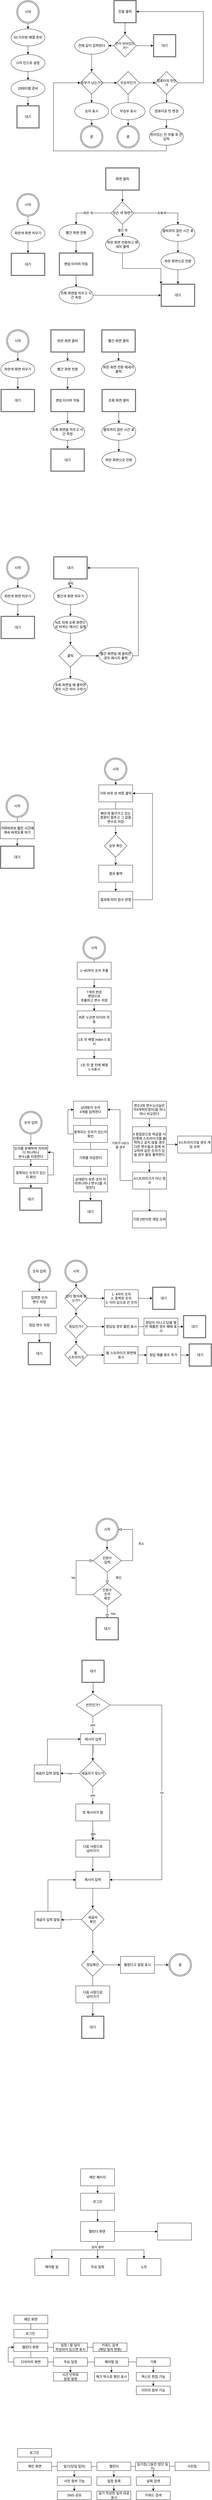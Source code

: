 <mxfile version="17.4.5" type="github">
  <diagram id="C5RBs43oDa-KdzZeNtuy" name="Page-1">
    <mxGraphModel dx="1231" dy="7514" grid="1" gridSize="10" guides="1" tooltips="1" connect="1" arrows="1" fold="1" page="1" pageScale="1" pageWidth="827" pageHeight="1169" math="0" shadow="0">
      <root>
        <mxCell id="WIyWlLk6GJQsqaUBKTNV-0" />
        <mxCell id="WIyWlLk6GJQsqaUBKTNV-1" parent="WIyWlLk6GJQsqaUBKTNV-0" />
        <mxCell id="WIyWlLk6GJQsqaUBKTNV-4" value="확인" style="rounded=0;html=1;jettySize=auto;orthogonalLoop=1;fontSize=11;endArrow=block;endFill=0;endSize=8;strokeWidth=1;shadow=0;labelBackgroundColor=none;edgeStyle=orthogonalEdgeStyle;" parent="WIyWlLk6GJQsqaUBKTNV-1" edge="1">
          <mxGeometry x="-0.05" y="40" relative="1" as="geometry">
            <mxPoint as="offset" />
            <mxPoint x="400" y="-379" as="sourcePoint" />
            <mxPoint x="400" y="-339" as="targetPoint" />
          </mxGeometry>
        </mxCell>
        <mxCell id="WIyWlLk6GJQsqaUBKTNV-5" value="취소" style="edgeStyle=orthogonalEdgeStyle;rounded=0;html=1;jettySize=auto;orthogonalLoop=1;fontSize=11;endArrow=block;endFill=0;endSize=8;strokeWidth=1;shadow=0;labelBackgroundColor=none;" parent="WIyWlLk6GJQsqaUBKTNV-1" source="WIyWlLk6GJQsqaUBKTNV-6" target="Jx9qp8K9fujIyzVr_CGY-1" edge="1">
          <mxGeometry y="-30" relative="1" as="geometry">
            <mxPoint as="offset" />
            <mxPoint x="450" y="-540" as="targetPoint" />
            <Array as="points">
              <mxPoint x="490" y="-420" />
              <mxPoint x="490" y="-530" />
            </Array>
          </mxGeometry>
        </mxCell>
        <mxCell id="WIyWlLk6GJQsqaUBKTNV-6" value="인원수&lt;br&gt;입력" style="rhombus;whiteSpace=wrap;html=1;shadow=0;fontFamily=Helvetica;fontSize=12;align=center;strokeWidth=1;spacing=6;spacingTop=-4;" parent="WIyWlLk6GJQsqaUBKTNV-1" vertex="1">
          <mxGeometry x="350" y="-460" width="100" height="80" as="geometry" />
        </mxCell>
        <mxCell id="WIyWlLk6GJQsqaUBKTNV-8" value="Yes" style="rounded=0;html=1;jettySize=auto;orthogonalLoop=1;fontSize=11;endArrow=block;endFill=0;endSize=8;strokeWidth=1;shadow=0;labelBackgroundColor=none;edgeStyle=orthogonalEdgeStyle;" parent="WIyWlLk6GJQsqaUBKTNV-1" source="WIyWlLk6GJQsqaUBKTNV-10" edge="1">
          <mxGeometry x="0.333" y="20" relative="1" as="geometry">
            <mxPoint as="offset" />
            <mxPoint x="400" y="-220" as="targetPoint" />
          </mxGeometry>
        </mxCell>
        <mxCell id="WIyWlLk6GJQsqaUBKTNV-9" value="No" style="edgeStyle=orthogonalEdgeStyle;rounded=0;html=1;jettySize=auto;orthogonalLoop=1;fontSize=11;endArrow=block;endFill=0;endSize=8;strokeWidth=1;shadow=0;labelBackgroundColor=none;" parent="WIyWlLk6GJQsqaUBKTNV-1" source="WIyWlLk6GJQsqaUBKTNV-10" target="WIyWlLk6GJQsqaUBKTNV-6" edge="1">
          <mxGeometry y="10" relative="1" as="geometry">
            <mxPoint as="offset" />
            <mxPoint x="260" y="-430" as="targetPoint" />
            <Array as="points">
              <mxPoint x="290" y="-300" />
              <mxPoint x="290" y="-420" />
            </Array>
          </mxGeometry>
        </mxCell>
        <mxCell id="WIyWlLk6GJQsqaUBKTNV-10" value="인원수&lt;br&gt;숫자&lt;br&gt;확인" style="rhombus;whiteSpace=wrap;html=1;shadow=0;fontFamily=Helvetica;fontSize=12;align=center;strokeWidth=1;spacing=6;spacingTop=-4;" parent="WIyWlLk6GJQsqaUBKTNV-1" vertex="1">
          <mxGeometry x="350" y="-340" width="100" height="80" as="geometry" />
        </mxCell>
        <mxCell id="Jx9qp8K9fujIyzVr_CGY-1" value="시작" style="ellipse;shape=doubleEllipse;whiteSpace=wrap;html=1;aspect=fixed;" parent="WIyWlLk6GJQsqaUBKTNV-1" vertex="1">
          <mxGeometry x="360" y="-570" width="80" height="80" as="geometry" />
        </mxCell>
        <mxCell id="Jx9qp8K9fujIyzVr_CGY-2" value="" style="endArrow=classic;html=1;rounded=0;" parent="WIyWlLk6GJQsqaUBKTNV-1" edge="1">
          <mxGeometry width="50" height="50" relative="1" as="geometry">
            <mxPoint x="400" y="-490" as="sourcePoint" />
            <mxPoint x="399.5" y="-460" as="targetPoint" />
            <Array as="points">
              <mxPoint x="399.5" y="-470" />
            </Array>
          </mxGeometry>
        </mxCell>
        <mxCell id="Jx9qp8K9fujIyzVr_CGY-6" value="대기" style="shape=ext;double=1;whiteSpace=wrap;html=1;aspect=fixed;" parent="WIyWlLk6GJQsqaUBKTNV-1" vertex="1">
          <mxGeometry x="360" y="-220" width="80" height="80" as="geometry" />
        </mxCell>
        <mxCell id="Jx9qp8K9fujIyzVr_CGY-57" style="edgeStyle=orthogonalEdgeStyle;rounded=0;jumpSize=7;orthogonalLoop=1;jettySize=auto;html=1;" parent="WIyWlLk6GJQsqaUBKTNV-1" edge="1">
          <mxGeometry relative="1" as="geometry">
            <mxPoint x="349" y="285" as="targetPoint" />
            <mxPoint x="349.41" y="229" as="sourcePoint" />
            <Array as="points">
              <mxPoint x="349" y="245" />
              <mxPoint x="349" y="245" />
            </Array>
          </mxGeometry>
        </mxCell>
        <mxCell id="Jx9qp8K9fujIyzVr_CGY-64" value="" style="edgeStyle=orthogonalEdgeStyle;rounded=0;jumpSize=7;orthogonalLoop=1;jettySize=auto;html=1;" parent="WIyWlLk6GJQsqaUBKTNV-1" source="Jx9qp8K9fujIyzVr_CGY-12" target="Jx9qp8K9fujIyzVr_CGY-58" edge="1">
          <mxGeometry relative="1" as="geometry" />
        </mxCell>
        <mxCell id="Jx9qp8K9fujIyzVr_CGY-12" value="제시어 입력" style="whiteSpace=wrap;html=1;" parent="WIyWlLk6GJQsqaUBKTNV-1" vertex="1">
          <mxGeometry x="306" y="190" width="88" height="39" as="geometry" />
        </mxCell>
        <mxCell id="Jx9qp8K9fujIyzVr_CGY-31" value="yes" style="edgeStyle=orthogonalEdgeStyle;rounded=0;orthogonalLoop=1;jettySize=auto;html=1;" parent="WIyWlLk6GJQsqaUBKTNV-1" edge="1">
          <mxGeometry relative="1" as="geometry">
            <mxPoint x="349.41" y="129" as="sourcePoint" />
            <mxPoint x="349.41" y="189" as="targetPoint" />
          </mxGeometry>
        </mxCell>
        <mxCell id="Jx9qp8K9fujIyzVr_CGY-48" value="대기" style="shape=ext;double=1;whiteSpace=wrap;html=1;aspect=fixed;" parent="WIyWlLk6GJQsqaUBKTNV-1" vertex="1">
          <mxGeometry x="310" y="-70" width="80" height="80" as="geometry" />
        </mxCell>
        <mxCell id="Jx9qp8K9fujIyzVr_CGY-52" value="" style="edgeStyle=orthogonalEdgeStyle;rounded=0;orthogonalLoop=1;jettySize=auto;html=1;jumpSize=7;" parent="WIyWlLk6GJQsqaUBKTNV-1" edge="1">
          <mxGeometry x="1" y="33" relative="1" as="geometry">
            <mxPoint x="350.35" y="10" as="sourcePoint" />
            <mxPoint x="349.409" y="48" as="targetPoint" />
            <Array as="points">
              <mxPoint x="349.35" y="40" />
            </Array>
            <mxPoint y="4" as="offset" />
          </mxGeometry>
        </mxCell>
        <mxCell id="Jx9qp8K9fujIyzVr_CGY-56" value="빈칸인가?" style="rhombus;whiteSpace=wrap;html=1;" parent="WIyWlLk6GJQsqaUBKTNV-1" vertex="1">
          <mxGeometry x="290" y="49" width="120" height="80" as="geometry" />
        </mxCell>
        <mxCell id="Jx9qp8K9fujIyzVr_CGY-63" value="no" style="edgeStyle=orthogonalEdgeStyle;rounded=0;jumpSize=7;orthogonalLoop=1;jettySize=auto;html=1;" parent="WIyWlLk6GJQsqaUBKTNV-1" source="Jx9qp8K9fujIyzVr_CGY-58" target="Jx9qp8K9fujIyzVr_CGY-62" edge="1">
          <mxGeometry relative="1" as="geometry" />
        </mxCell>
        <mxCell id="Jx9qp8K9fujIyzVr_CGY-79" value="yes" style="edgeStyle=orthogonalEdgeStyle;rounded=0;jumpSize=7;orthogonalLoop=1;jettySize=auto;html=1;" parent="WIyWlLk6GJQsqaUBKTNV-1" source="Jx9qp8K9fujIyzVr_CGY-58" target="Jx9qp8K9fujIyzVr_CGY-78" edge="1">
          <mxGeometry relative="1" as="geometry" />
        </mxCell>
        <mxCell id="Jx9qp8K9fujIyzVr_CGY-58" value="세글자가 맞는가" style="rhombus;whiteSpace=wrap;html=1;" parent="WIyWlLk6GJQsqaUBKTNV-1" vertex="1">
          <mxGeometry x="302" y="285" width="94" height="90" as="geometry" />
        </mxCell>
        <mxCell id="Jx9qp8K9fujIyzVr_CGY-59" value="no" style="edgeStyle=orthogonalEdgeStyle;rounded=0;orthogonalLoop=1;jettySize=auto;html=1;exitX=1;exitY=0.5;exitDx=0;exitDy=0;entryX=1;entryY=0.5;entryDx=0;entryDy=0;" parent="WIyWlLk6GJQsqaUBKTNV-1" source="Jx9qp8K9fujIyzVr_CGY-56" target="Jx9qp8K9fujIyzVr_CGY-82" edge="1">
          <mxGeometry relative="1" as="geometry">
            <mxPoint x="530.0" y="85" as="sourcePoint" />
            <mxPoint x="522" y="701" as="targetPoint" />
            <Array as="points">
              <mxPoint x="593" y="89" />
              <mxPoint x="593" y="705" />
            </Array>
          </mxGeometry>
        </mxCell>
        <mxCell id="Jx9qp8K9fujIyzVr_CGY-68" value="yes" style="edgeStyle=orthogonalEdgeStyle;rounded=0;jumpSize=7;orthogonalLoop=1;jettySize=auto;html=1;" parent="WIyWlLk6GJQsqaUBKTNV-1" target="Jx9qp8K9fujIyzVr_CGY-67" edge="1">
          <mxGeometry relative="1" as="geometry">
            <mxPoint x="349" y="520" as="sourcePoint" />
          </mxGeometry>
        </mxCell>
        <mxCell id="Jx9qp8K9fujIyzVr_CGY-62" value="세글자 입력 알림" style="whiteSpace=wrap;html=1;" parent="WIyWlLk6GJQsqaUBKTNV-1" vertex="1">
          <mxGeometry x="142" y="300" width="93" height="60" as="geometry" />
        </mxCell>
        <mxCell id="Jx9qp8K9fujIyzVr_CGY-65" value="" style="edgeStyle=orthogonalEdgeStyle;rounded=0;orthogonalLoop=1;jettySize=auto;html=1;exitX=0.5;exitY=0;exitDx=0;exitDy=0;" parent="WIyWlLk6GJQsqaUBKTNV-1" source="Jx9qp8K9fujIyzVr_CGY-62" target="Jx9qp8K9fujIyzVr_CGY-12" edge="1">
          <mxGeometry relative="1" as="geometry">
            <mxPoint x="181" y="295" as="sourcePoint" />
            <mxPoint x="295" y="215" as="targetPoint" />
            <Array as="points">
              <mxPoint x="189" y="209" />
            </Array>
          </mxGeometry>
        </mxCell>
        <mxCell id="Jx9qp8K9fujIyzVr_CGY-83" value="" style="edgeStyle=orthogonalEdgeStyle;rounded=0;jumpSize=7;orthogonalLoop=1;jettySize=auto;html=1;" parent="WIyWlLk6GJQsqaUBKTNV-1" source="Jx9qp8K9fujIyzVr_CGY-67" target="Jx9qp8K9fujIyzVr_CGY-82" edge="1">
          <mxGeometry relative="1" as="geometry" />
        </mxCell>
        <mxCell id="Jx9qp8K9fujIyzVr_CGY-67" value="다음 사람으로 &lt;br&gt;넘어가기" style="whiteSpace=wrap;html=1;" parent="WIyWlLk6GJQsqaUBKTNV-1" vertex="1">
          <mxGeometry x="289" y="565" width="120" height="60" as="geometry" />
        </mxCell>
        <mxCell id="Jx9qp8K9fujIyzVr_CGY-81" value="" style="edgeStyle=orthogonalEdgeStyle;rounded=0;jumpSize=7;orthogonalLoop=1;jettySize=auto;html=1;" parent="WIyWlLk6GJQsqaUBKTNV-1" source="Jx9qp8K9fujIyzVr_CGY-78" target="Jx9qp8K9fujIyzVr_CGY-67" edge="1">
          <mxGeometry relative="1" as="geometry" />
        </mxCell>
        <mxCell id="Jx9qp8K9fujIyzVr_CGY-78" value="첫 제시어가 됨" style="whiteSpace=wrap;html=1;" parent="WIyWlLk6GJQsqaUBKTNV-1" vertex="1">
          <mxGeometry x="289" y="437.5" width="120" height="60" as="geometry" />
        </mxCell>
        <mxCell id="Jx9qp8K9fujIyzVr_CGY-85" value="" style="edgeStyle=orthogonalEdgeStyle;rounded=0;jumpSize=7;orthogonalLoop=1;jettySize=auto;html=1;" parent="WIyWlLk6GJQsqaUBKTNV-1" source="Jx9qp8K9fujIyzVr_CGY-82" target="Jx9qp8K9fujIyzVr_CGY-84" edge="1">
          <mxGeometry relative="1" as="geometry" />
        </mxCell>
        <mxCell id="Jx9qp8K9fujIyzVr_CGY-82" value="제시어 입력" style="whiteSpace=wrap;html=1;" parent="WIyWlLk6GJQsqaUBKTNV-1" vertex="1">
          <mxGeometry x="289" y="675" width="120" height="60" as="geometry" />
        </mxCell>
        <mxCell id="Jx9qp8K9fujIyzVr_CGY-91" value="" style="edgeStyle=orthogonalEdgeStyle;rounded=0;jumpSize=7;orthogonalLoop=1;jettySize=auto;html=1;" parent="WIyWlLk6GJQsqaUBKTNV-1" source="Jx9qp8K9fujIyzVr_CGY-84" target="Jx9qp8K9fujIyzVr_CGY-90" edge="1">
          <mxGeometry relative="1" as="geometry" />
        </mxCell>
        <mxCell id="Jx9qp8K9fujIyzVr_CGY-84" value="세글자&lt;br&gt;확인" style="rhombus;whiteSpace=wrap;html=1;" parent="WIyWlLk6GJQsqaUBKTNV-1" vertex="1">
          <mxGeometry x="309" y="805" width="80" height="80" as="geometry" />
        </mxCell>
        <mxCell id="Jx9qp8K9fujIyzVr_CGY-87" value="" style="edgeStyle=orthogonalEdgeStyle;rounded=0;jumpSize=7;orthogonalLoop=1;jettySize=auto;html=1;exitX=0;exitY=0.5;exitDx=0;exitDy=0;entryX=1;entryY=0.5;entryDx=0;entryDy=0;" parent="WIyWlLk6GJQsqaUBKTNV-1" source="Jx9qp8K9fujIyzVr_CGY-84" target="Jx9qp8K9fujIyzVr_CGY-86" edge="1">
          <mxGeometry relative="1" as="geometry">
            <mxPoint x="292" y="855" as="targetPoint" />
          </mxGeometry>
        </mxCell>
        <mxCell id="Jx9qp8K9fujIyzVr_CGY-89" value="" style="edgeStyle=orthogonalEdgeStyle;rounded=0;jumpSize=7;orthogonalLoop=1;jettySize=auto;html=1;entryX=0;entryY=0.5;entryDx=0;entryDy=0;" parent="WIyWlLk6GJQsqaUBKTNV-1" source="Jx9qp8K9fujIyzVr_CGY-86" target="Jx9qp8K9fujIyzVr_CGY-82" edge="1">
          <mxGeometry relative="1" as="geometry">
            <mxPoint x="191" y="695" as="targetPoint" />
            <Array as="points">
              <mxPoint x="191" y="705" />
            </Array>
          </mxGeometry>
        </mxCell>
        <mxCell id="Jx9qp8K9fujIyzVr_CGY-86" value="세글자 입력 알림" style="whiteSpace=wrap;html=1;" parent="WIyWlLk6GJQsqaUBKTNV-1" vertex="1">
          <mxGeometry x="144" y="816" width="93" height="60" as="geometry" />
        </mxCell>
        <mxCell id="Jx9qp8K9fujIyzVr_CGY-94" value="" style="edgeStyle=orthogonalEdgeStyle;rounded=0;jumpSize=7;orthogonalLoop=1;jettySize=auto;html=1;" parent="WIyWlLk6GJQsqaUBKTNV-1" source="Jx9qp8K9fujIyzVr_CGY-90" target="Jx9qp8K9fujIyzVr_CGY-93" edge="1">
          <mxGeometry relative="1" as="geometry" />
        </mxCell>
        <mxCell id="Jx9qp8K9fujIyzVr_CGY-97" value="" style="edgeStyle=orthogonalEdgeStyle;rounded=0;jumpSize=7;orthogonalLoop=1;jettySize=auto;html=1;" parent="WIyWlLk6GJQsqaUBKTNV-1" source="Jx9qp8K9fujIyzVr_CGY-90" target="Jx9qp8K9fujIyzVr_CGY-96" edge="1">
          <mxGeometry relative="1" as="geometry" />
        </mxCell>
        <mxCell id="Jx9qp8K9fujIyzVr_CGY-90" value="정답확인" style="rhombus;whiteSpace=wrap;html=1;" parent="WIyWlLk6GJQsqaUBKTNV-1" vertex="1">
          <mxGeometry x="309" y="965" width="80" height="80" as="geometry" />
        </mxCell>
        <mxCell id="Jx9qp8K9fujIyzVr_CGY-92" style="edgeStyle=orthogonalEdgeStyle;rounded=0;jumpSize=7;orthogonalLoop=1;jettySize=auto;html=1;exitX=1;exitY=0.5;exitDx=0;exitDy=0;entryX=0;entryY=0.5;entryDx=0;entryDy=0;" parent="WIyWlLk6GJQsqaUBKTNV-1" source="Jx9qp8K9fujIyzVr_CGY-93" edge="1">
          <mxGeometry relative="1" as="geometry">
            <mxPoint x="617" y="1005" as="targetPoint" />
          </mxGeometry>
        </mxCell>
        <mxCell id="Jx9qp8K9fujIyzVr_CGY-93" value="틀렸다고 알림 표시" style="whiteSpace=wrap;html=1;" parent="WIyWlLk6GJQsqaUBKTNV-1" vertex="1">
          <mxGeometry x="447" y="975" width="120" height="60" as="geometry" />
        </mxCell>
        <mxCell id="Jx9qp8K9fujIyzVr_CGY-95" value="끝" style="ellipse;shape=doubleEllipse;whiteSpace=wrap;html=1;aspect=fixed;" parent="WIyWlLk6GJQsqaUBKTNV-1" vertex="1">
          <mxGeometry x="618" y="965" width="80" height="80" as="geometry" />
        </mxCell>
        <mxCell id="Jx9qp8K9fujIyzVr_CGY-96" value="대기" style="shape=ext;double=1;whiteSpace=wrap;html=1;aspect=fixed;" parent="WIyWlLk6GJQsqaUBKTNV-1" vertex="1">
          <mxGeometry x="309" y="1185" width="80" height="80" as="geometry" />
        </mxCell>
        <mxCell id="Jx9qp8K9fujIyzVr_CGY-100" value="다음 사람으로 &lt;br&gt;넘어가기" style="whiteSpace=wrap;html=1;" parent="WIyWlLk6GJQsqaUBKTNV-1" vertex="1">
          <mxGeometry x="289" y="1079" width="120" height="60" as="geometry" />
        </mxCell>
        <mxCell id="d3xCL4Mi3Z7fb9esIkNW-31" style="edgeStyle=orthogonalEdgeStyle;rounded=0;orthogonalLoop=1;jettySize=auto;html=1;exitX=0.5;exitY=1;exitDx=0;exitDy=0;entryX=0.5;entryY=0;entryDx=0;entryDy=0;" parent="WIyWlLk6GJQsqaUBKTNV-1" source="d3xCL4Mi3Z7fb9esIkNW-1" target="d3xCL4Mi3Z7fb9esIkNW-2" edge="1">
          <mxGeometry relative="1" as="geometry" />
        </mxCell>
        <mxCell id="d3xCL4Mi3Z7fb9esIkNW-1" value="숫자 입력" style="ellipse;shape=doubleEllipse;whiteSpace=wrap;html=1;aspect=fixed;" parent="WIyWlLk6GJQsqaUBKTNV-1" vertex="1">
          <mxGeometry x="90" y="-2004.5" width="80" height="80" as="geometry" />
        </mxCell>
        <mxCell id="d3xCL4Mi3Z7fb9esIkNW-7" style="edgeStyle=orthogonalEdgeStyle;rounded=0;orthogonalLoop=1;jettySize=auto;html=1;exitX=0.588;exitY=0.025;exitDx=0;exitDy=0;entryX=0.5;entryY=0;entryDx=0;entryDy=0;exitPerimeter=0;" parent="WIyWlLk6GJQsqaUBKTNV-1" source="d3xCL4Mi3Z7fb9esIkNW-4" target="d3xCL4Mi3Z7fb9esIkNW-4" edge="1">
          <mxGeometry relative="1" as="geometry" />
        </mxCell>
        <mxCell id="d3xCL4Mi3Z7fb9esIkNW-33" style="edgeStyle=orthogonalEdgeStyle;rounded=0;orthogonalLoop=1;jettySize=auto;html=1;exitX=0.5;exitY=1;exitDx=0;exitDy=0;entryX=0.5;entryY=0;entryDx=0;entryDy=0;" parent="WIyWlLk6GJQsqaUBKTNV-1" source="d3xCL4Mi3Z7fb9esIkNW-2" target="d3xCL4Mi3Z7fb9esIkNW-32" edge="1">
          <mxGeometry relative="1" as="geometry" />
        </mxCell>
        <mxCell id="d3xCL4Mi3Z7fb9esIkNW-2" value="숫자를 분해하여 자리마다 하나하나&lt;br&gt;변수1를 지정한다" style="whiteSpace=wrap;html=1;" parent="WIyWlLk6GJQsqaUBKTNV-1" vertex="1">
          <mxGeometry x="70" y="-1884.5" width="120" height="50" as="geometry" />
        </mxCell>
        <mxCell id="d3xCL4Mi3Z7fb9esIkNW-4" value="대기" style="shape=ext;double=1;whiteSpace=wrap;html=1;aspect=fixed;" parent="WIyWlLk6GJQsqaUBKTNV-1" vertex="1">
          <mxGeometry x="90" y="-1734.5" width="80" height="80" as="geometry" />
        </mxCell>
        <mxCell id="d3xCL4Mi3Z7fb9esIkNW-10" value="" style="edgeStyle=orthogonalEdgeStyle;rounded=0;orthogonalLoop=1;jettySize=auto;html=1;startArrow=none;" parent="WIyWlLk6GJQsqaUBKTNV-1" source="d3xCL4Mi3Z7fb9esIkNW-19" target="d3xCL4Mi3Z7fb9esIkNW-9" edge="1">
          <mxGeometry relative="1" as="geometry" />
        </mxCell>
        <mxCell id="d3xCL4Mi3Z7fb9esIkNW-8" value="상대방이 숫자 &lt;br&gt;4개를 입력한다" style="whiteSpace=wrap;html=1;" parent="WIyWlLk6GJQsqaUBKTNV-1" vertex="1">
          <mxGeometry x="281" y="-2040" width="120" height="60" as="geometry" />
        </mxCell>
        <mxCell id="d3xCL4Mi3Z7fb9esIkNW-12" style="edgeStyle=orthogonalEdgeStyle;rounded=0;orthogonalLoop=1;jettySize=auto;html=1;exitX=0.5;exitY=1;exitDx=0;exitDy=0;entryX=0.5;entryY=0;entryDx=0;entryDy=0;" parent="WIyWlLk6GJQsqaUBKTNV-1" source="d3xCL4Mi3Z7fb9esIkNW-9" target="d3xCL4Mi3Z7fb9esIkNW-11" edge="1">
          <mxGeometry relative="1" as="geometry" />
        </mxCell>
        <mxCell id="d3xCL4Mi3Z7fb9esIkNW-9" value="상대방이 부른 숫자 자리하나하나 변수2를 지정한다" style="whiteSpace=wrap;html=1;" parent="WIyWlLk6GJQsqaUBKTNV-1" vertex="1">
          <mxGeometry x="281" y="-1780" width="120" height="60" as="geometry" />
        </mxCell>
        <mxCell id="d3xCL4Mi3Z7fb9esIkNW-11" value="대기" style="shape=ext;double=1;whiteSpace=wrap;html=1;aspect=fixed;" parent="WIyWlLk6GJQsqaUBKTNV-1" vertex="1">
          <mxGeometry x="301" y="-1690" width="80" height="80" as="geometry" />
        </mxCell>
        <mxCell id="d3xCL4Mi3Z7fb9esIkNW-15" value="" style="edgeStyle=orthogonalEdgeStyle;rounded=0;orthogonalLoop=1;jettySize=auto;html=1;" parent="WIyWlLk6GJQsqaUBKTNV-1" source="d3xCL4Mi3Z7fb9esIkNW-13" target="d3xCL4Mi3Z7fb9esIkNW-14" edge="1">
          <mxGeometry relative="1" as="geometry" />
        </mxCell>
        <mxCell id="d3xCL4Mi3Z7fb9esIkNW-13" value="변수2와 변수1(사실은 각4개씩이겠지)을 하나하나 비교한다" style="whiteSpace=wrap;html=1;" parent="WIyWlLk6GJQsqaUBKTNV-1" vertex="1">
          <mxGeometry x="489" y="-2040" width="120" height="60" as="geometry" />
        </mxCell>
        <mxCell id="d3xCL4Mi3Z7fb9esIkNW-18" value="" style="edgeStyle=orthogonalEdgeStyle;rounded=0;orthogonalLoop=1;jettySize=auto;html=1;" parent="WIyWlLk6GJQsqaUBKTNV-1" source="d3xCL4Mi3Z7fb9esIkNW-14" edge="1">
          <mxGeometry relative="1" as="geometry">
            <mxPoint x="549" y="-1790" as="targetPoint" />
          </mxGeometry>
        </mxCell>
        <mxCell id="d3xCL4Mi3Z7fb9esIkNW-23" style="edgeStyle=orthogonalEdgeStyle;rounded=0;orthogonalLoop=1;jettySize=auto;html=1;exitX=1;exitY=0.5;exitDx=0;exitDy=0;entryX=0;entryY=0.5;entryDx=0;entryDy=0;" parent="WIyWlLk6GJQsqaUBKTNV-1" source="d3xCL4Mi3Z7fb9esIkNW-14" target="d3xCL4Mi3Z7fb9esIkNW-22" edge="1">
          <mxGeometry relative="1" as="geometry" />
        </mxCell>
        <mxCell id="d3xCL4Mi3Z7fb9esIkNW-14" value="if 중첩문으로 똑같을 시 인풋에 스트라이크를 출력하고 같지 않을 경우 다른 변수들과 함께 비교하여 같은 숫자가 있을 경우 볼로 출력한다&lt;br&gt;" style="whiteSpace=wrap;html=1;" parent="WIyWlLk6GJQsqaUBKTNV-1" vertex="1">
          <mxGeometry x="489" y="-1950" width="120" height="125" as="geometry" />
        </mxCell>
        <mxCell id="d3xCL4Mi3Z7fb9esIkNW-19" value="기회를 차감한다" style="whiteSpace=wrap;html=1;" parent="WIyWlLk6GJQsqaUBKTNV-1" vertex="1">
          <mxGeometry x="281" y="-1870" width="120" height="60" as="geometry" />
        </mxCell>
        <mxCell id="d3xCL4Mi3Z7fb9esIkNW-20" value="" style="edgeStyle=orthogonalEdgeStyle;rounded=0;orthogonalLoop=1;jettySize=auto;html=1;endArrow=none;" parent="WIyWlLk6GJQsqaUBKTNV-1" source="d3xCL4Mi3Z7fb9esIkNW-8" target="d3xCL4Mi3Z7fb9esIkNW-19" edge="1">
          <mxGeometry relative="1" as="geometry">
            <mxPoint x="341" y="-1980" as="sourcePoint" />
            <mxPoint x="341" y="-1800" as="targetPoint" />
          </mxGeometry>
        </mxCell>
        <mxCell id="d3xCL4Mi3Z7fb9esIkNW-22" value="4스트라이크일 경우 게임 오버" style="whiteSpace=wrap;html=1;" parent="WIyWlLk6GJQsqaUBKTNV-1" vertex="1">
          <mxGeometry x="649" y="-1917" width="120" height="60" as="geometry" />
        </mxCell>
        <mxCell id="d3xCL4Mi3Z7fb9esIkNW-26" value="" style="edgeStyle=orthogonalEdgeStyle;rounded=0;orthogonalLoop=1;jettySize=auto;html=1;" parent="WIyWlLk6GJQsqaUBKTNV-1" source="d3xCL4Mi3Z7fb9esIkNW-24" edge="1">
          <mxGeometry relative="1" as="geometry">
            <mxPoint x="550" y="-1650" as="targetPoint" />
          </mxGeometry>
        </mxCell>
        <mxCell id="d3xCL4Mi3Z7fb9esIkNW-27" value="기회가 0보다&lt;br&gt;클 경우" style="edgeStyle=orthogonalEdgeStyle;rounded=0;orthogonalLoop=1;jettySize=auto;html=1;exitX=0;exitY=0.5;exitDx=0;exitDy=0;entryX=1;entryY=0.5;entryDx=0;entryDy=0;" parent="WIyWlLk6GJQsqaUBKTNV-1" source="d3xCL4Mi3Z7fb9esIkNW-24" target="d3xCL4Mi3Z7fb9esIkNW-8" edge="1">
          <mxGeometry relative="1" as="geometry" />
        </mxCell>
        <mxCell id="d3xCL4Mi3Z7fb9esIkNW-24" value="4스트라이크가 아닌 경우" style="whiteSpace=wrap;html=1;" parent="WIyWlLk6GJQsqaUBKTNV-1" vertex="1">
          <mxGeometry x="490" y="-1790" width="120" height="60" as="geometry" />
        </mxCell>
        <mxCell id="d3xCL4Mi3Z7fb9esIkNW-25" value="기회 0번이면 게임 오버" style="whiteSpace=wrap;html=1;" parent="WIyWlLk6GJQsqaUBKTNV-1" vertex="1">
          <mxGeometry x="489" y="-1653" width="120" height="60" as="geometry" />
        </mxCell>
        <mxCell id="d3xCL4Mi3Z7fb9esIkNW-34" style="edgeStyle=orthogonalEdgeStyle;rounded=0;orthogonalLoop=1;jettySize=auto;html=1;exitX=0.5;exitY=1;exitDx=0;exitDy=0;entryX=0.5;entryY=0;entryDx=0;entryDy=0;" parent="WIyWlLk6GJQsqaUBKTNV-1" source="d3xCL4Mi3Z7fb9esIkNW-32" target="d3xCL4Mi3Z7fb9esIkNW-4" edge="1">
          <mxGeometry relative="1" as="geometry" />
        </mxCell>
        <mxCell id="d3xCL4Mi3Z7fb9esIkNW-35" style="edgeStyle=orthogonalEdgeStyle;rounded=0;orthogonalLoop=1;jettySize=auto;html=1;exitX=1;exitY=0.5;exitDx=0;exitDy=0;entryX=1;entryY=0.5;entryDx=0;entryDy=0;" parent="WIyWlLk6GJQsqaUBKTNV-1" source="d3xCL4Mi3Z7fb9esIkNW-32" target="d3xCL4Mi3Z7fb9esIkNW-2" edge="1">
          <mxGeometry relative="1" as="geometry" />
        </mxCell>
        <mxCell id="d3xCL4Mi3Z7fb9esIkNW-32" value="중복되는 숫자가 있는 지 확인" style="whiteSpace=wrap;html=1;" parent="WIyWlLk6GJQsqaUBKTNV-1" vertex="1">
          <mxGeometry x="70" y="-1810" width="120" height="60" as="geometry" />
        </mxCell>
        <mxCell id="d3xCL4Mi3Z7fb9esIkNW-37" style="edgeStyle=orthogonalEdgeStyle;rounded=0;orthogonalLoop=1;jettySize=auto;html=1;exitX=0;exitY=0.5;exitDx=0;exitDy=0;entryX=0;entryY=0.5;entryDx=0;entryDy=0;" parent="WIyWlLk6GJQsqaUBKTNV-1" source="d3xCL4Mi3Z7fb9esIkNW-36" target="d3xCL4Mi3Z7fb9esIkNW-8" edge="1">
          <mxGeometry relative="1" as="geometry" />
        </mxCell>
        <mxCell id="d3xCL4Mi3Z7fb9esIkNW-36" value="중복되는 숫자가 있는지 확인" style="whiteSpace=wrap;html=1;" parent="WIyWlLk6GJQsqaUBKTNV-1" vertex="1">
          <mxGeometry x="281" y="-1954.5" width="120" height="60" as="geometry" />
        </mxCell>
        <mxCell id="hEAz7iPvUZJslzS6De8M-3" value="" style="edgeStyle=orthogonalEdgeStyle;rounded=0;orthogonalLoop=1;jettySize=auto;html=1;" parent="WIyWlLk6GJQsqaUBKTNV-1" source="hEAz7iPvUZJslzS6De8M-1" target="hEAz7iPvUZJslzS6De8M-2" edge="1">
          <mxGeometry relative="1" as="geometry" />
        </mxCell>
        <mxCell id="hEAz7iPvUZJslzS6De8M-1" value="숫자 입력" style="ellipse;shape=doubleEllipse;whiteSpace=wrap;html=1;aspect=fixed;" parent="WIyWlLk6GJQsqaUBKTNV-1" vertex="1">
          <mxGeometry x="120" y="-1480" width="80" height="80" as="geometry" />
        </mxCell>
        <mxCell id="hEAz7iPvUZJslzS6De8M-5" style="edgeStyle=orthogonalEdgeStyle;rounded=0;orthogonalLoop=1;jettySize=auto;html=1;exitX=0.5;exitY=1;exitDx=0;exitDy=0;entryX=0.5;entryY=0;entryDx=0;entryDy=0;" parent="WIyWlLk6GJQsqaUBKTNV-1" source="hEAz7iPvUZJslzS6De8M-2" target="hEAz7iPvUZJslzS6De8M-4" edge="1">
          <mxGeometry relative="1" as="geometry" />
        </mxCell>
        <mxCell id="hEAz7iPvUZJslzS6De8M-2" value="입력한 숫자 &lt;br&gt;변수 저장" style="whiteSpace=wrap;html=1;" parent="WIyWlLk6GJQsqaUBKTNV-1" vertex="1">
          <mxGeometry x="100" y="-1370" width="120" height="60" as="geometry" />
        </mxCell>
        <mxCell id="hEAz7iPvUZJslzS6De8M-7" style="edgeStyle=orthogonalEdgeStyle;rounded=0;orthogonalLoop=1;jettySize=auto;html=1;exitX=0.5;exitY=1;exitDx=0;exitDy=0;entryX=0.5;entryY=0;entryDx=0;entryDy=0;" parent="WIyWlLk6GJQsqaUBKTNV-1" source="hEAz7iPvUZJslzS6De8M-4" target="hEAz7iPvUZJslzS6De8M-6" edge="1">
          <mxGeometry relative="1" as="geometry" />
        </mxCell>
        <mxCell id="hEAz7iPvUZJslzS6De8M-4" value="정답 변수 저장" style="whiteSpace=wrap;html=1;" parent="WIyWlLk6GJQsqaUBKTNV-1" vertex="1">
          <mxGeometry x="100" y="-1280" width="120" height="60" as="geometry" />
        </mxCell>
        <mxCell id="hEAz7iPvUZJslzS6De8M-6" value="대기" style="shape=ext;double=1;whiteSpace=wrap;html=1;aspect=fixed;" parent="WIyWlLk6GJQsqaUBKTNV-1" vertex="1">
          <mxGeometry x="120" y="-1190" width="80" height="80" as="geometry" />
        </mxCell>
        <mxCell id="hEAz7iPvUZJslzS6De8M-12" style="edgeStyle=orthogonalEdgeStyle;rounded=0;orthogonalLoop=1;jettySize=auto;html=1;exitX=0.5;exitY=1;exitDx=0;exitDy=0;entryX=0.5;entryY=0;entryDx=0;entryDy=0;" parent="WIyWlLk6GJQsqaUBKTNV-1" source="hEAz7iPvUZJslzS6De8M-8" target="hEAz7iPvUZJslzS6De8M-9" edge="1">
          <mxGeometry relative="1" as="geometry" />
        </mxCell>
        <mxCell id="hEAz7iPvUZJslzS6De8M-8" value="시작" style="ellipse;shape=doubleEllipse;whiteSpace=wrap;html=1;aspect=fixed;" parent="WIyWlLk6GJQsqaUBKTNV-1" vertex="1">
          <mxGeometry x="250" y="-1480" width="80" height="80" as="geometry" />
        </mxCell>
        <mxCell id="hEAz7iPvUZJslzS6De8M-13" style="edgeStyle=orthogonalEdgeStyle;rounded=0;orthogonalLoop=1;jettySize=auto;html=1;exitX=0.5;exitY=1;exitDx=0;exitDy=0;entryX=0.5;entryY=0;entryDx=0;entryDy=0;" parent="WIyWlLk6GJQsqaUBKTNV-1" source="hEAz7iPvUZJslzS6De8M-9" target="hEAz7iPvUZJslzS6De8M-10" edge="1">
          <mxGeometry relative="1" as="geometry" />
        </mxCell>
        <mxCell id="hEAz7iPvUZJslzS6De8M-16" value="" style="edgeStyle=orthogonalEdgeStyle;rounded=0;orthogonalLoop=1;jettySize=auto;html=1;" parent="WIyWlLk6GJQsqaUBKTNV-1" source="hEAz7iPvUZJslzS6De8M-9" target="hEAz7iPvUZJslzS6De8M-15" edge="1">
          <mxGeometry relative="1" as="geometry" />
        </mxCell>
        <mxCell id="hEAz7iPvUZJslzS6De8M-9" value="답이 형식에 맞는가?" style="rhombus;whiteSpace=wrap;html=1;" parent="WIyWlLk6GJQsqaUBKTNV-1" vertex="1">
          <mxGeometry x="250" y="-1385" width="80" height="80" as="geometry" />
        </mxCell>
        <mxCell id="hEAz7iPvUZJslzS6De8M-14" style="edgeStyle=orthogonalEdgeStyle;rounded=0;orthogonalLoop=1;jettySize=auto;html=1;exitX=0.5;exitY=1;exitDx=0;exitDy=0;entryX=0.5;entryY=0;entryDx=0;entryDy=0;" parent="WIyWlLk6GJQsqaUBKTNV-1" source="hEAz7iPvUZJslzS6De8M-10" target="hEAz7iPvUZJslzS6De8M-11" edge="1">
          <mxGeometry relative="1" as="geometry" />
        </mxCell>
        <mxCell id="hEAz7iPvUZJslzS6De8M-20" value="" style="edgeStyle=orthogonalEdgeStyle;rounded=0;orthogonalLoop=1;jettySize=auto;html=1;" parent="WIyWlLk6GJQsqaUBKTNV-1" source="hEAz7iPvUZJslzS6De8M-10" target="hEAz7iPvUZJslzS6De8M-19" edge="1">
          <mxGeometry relative="1" as="geometry" />
        </mxCell>
        <mxCell id="hEAz7iPvUZJslzS6De8M-10" value="정답인가?" style="rhombus;whiteSpace=wrap;html=1;" parent="WIyWlLk6GJQsqaUBKTNV-1" vertex="1">
          <mxGeometry x="250" y="-1285" width="80" height="80" as="geometry" />
        </mxCell>
        <mxCell id="hEAz7iPvUZJslzS6De8M-26" style="edgeStyle=orthogonalEdgeStyle;rounded=0;orthogonalLoop=1;jettySize=auto;html=1;exitX=1;exitY=0.5;exitDx=0;exitDy=0;entryX=0;entryY=0.5;entryDx=0;entryDy=0;" parent="WIyWlLk6GJQsqaUBKTNV-1" source="hEAz7iPvUZJslzS6De8M-11" target="hEAz7iPvUZJslzS6De8M-25" edge="1">
          <mxGeometry relative="1" as="geometry" />
        </mxCell>
        <mxCell id="hEAz7iPvUZJslzS6De8M-11" value="볼, &lt;br&gt;스트라이크" style="rhombus;whiteSpace=wrap;html=1;" parent="WIyWlLk6GJQsqaUBKTNV-1" vertex="1">
          <mxGeometry x="250" y="-1185" width="80" height="80" as="geometry" />
        </mxCell>
        <mxCell id="hEAz7iPvUZJslzS6De8M-18" style="edgeStyle=orthogonalEdgeStyle;rounded=0;orthogonalLoop=1;jettySize=auto;html=1;exitX=1;exitY=0.5;exitDx=0;exitDy=0;entryX=0;entryY=0.5;entryDx=0;entryDy=0;" parent="WIyWlLk6GJQsqaUBKTNV-1" source="hEAz7iPvUZJslzS6De8M-15" target="hEAz7iPvUZJslzS6De8M-17" edge="1">
          <mxGeometry relative="1" as="geometry" />
        </mxCell>
        <mxCell id="hEAz7iPvUZJslzS6De8M-15" value="1. 4자리 숫자&lt;br&gt;2. 중복된 숫자&lt;br&gt;3. 이미 답으로 쓴 숫자" style="whiteSpace=wrap;html=1;" parent="WIyWlLk6GJQsqaUBKTNV-1" vertex="1">
          <mxGeometry x="390" y="-1375" width="120" height="60" as="geometry" />
        </mxCell>
        <mxCell id="hEAz7iPvUZJslzS6De8M-17" value="대기" style="shape=ext;double=1;whiteSpace=wrap;html=1;aspect=fixed;" parent="WIyWlLk6GJQsqaUBKTNV-1" vertex="1">
          <mxGeometry x="560" y="-1385" width="80" height="80" as="geometry" />
        </mxCell>
        <mxCell id="hEAz7iPvUZJslzS6De8M-22" style="edgeStyle=orthogonalEdgeStyle;rounded=0;orthogonalLoop=1;jettySize=auto;html=1;exitX=1;exitY=0.5;exitDx=0;exitDy=0;entryX=0;entryY=0.5;entryDx=0;entryDy=0;" parent="WIyWlLk6GJQsqaUBKTNV-1" source="hEAz7iPvUZJslzS6De8M-19" target="hEAz7iPvUZJslzS6De8M-21" edge="1">
          <mxGeometry relative="1" as="geometry" />
        </mxCell>
        <mxCell id="hEAz7iPvUZJslzS6De8M-19" value="정답일 경우 홈런 표시" style="whiteSpace=wrap;html=1;" parent="WIyWlLk6GJQsqaUBKTNV-1" vertex="1">
          <mxGeometry x="390" y="-1275" width="120" height="60" as="geometry" />
        </mxCell>
        <mxCell id="hEAz7iPvUZJslzS6De8M-21" value="대기" style="shape=ext;double=1;whiteSpace=wrap;html=1;aspect=fixed;" parent="WIyWlLk6GJQsqaUBKTNV-1" vertex="1">
          <mxGeometry x="669" y="-1285" width="80" height="80" as="geometry" />
        </mxCell>
        <mxCell id="hEAz7iPvUZJslzS6De8M-24" value="정답이 아니고 답을 열번 제출한 경우 패배 표시" style="whiteSpace=wrap;html=1;" parent="WIyWlLk6GJQsqaUBKTNV-1" vertex="1">
          <mxGeometry x="530" y="-1275" width="120" height="60" as="geometry" />
        </mxCell>
        <mxCell id="hEAz7iPvUZJslzS6De8M-28" value="" style="edgeStyle=orthogonalEdgeStyle;rounded=0;orthogonalLoop=1;jettySize=auto;html=1;" parent="WIyWlLk6GJQsqaUBKTNV-1" source="hEAz7iPvUZJslzS6De8M-25" target="hEAz7iPvUZJslzS6De8M-27" edge="1">
          <mxGeometry relative="1" as="geometry" />
        </mxCell>
        <mxCell id="hEAz7iPvUZJslzS6De8M-25" value="볼 스트라이크 화면에 표시" style="whiteSpace=wrap;html=1;" parent="WIyWlLk6GJQsqaUBKTNV-1" vertex="1">
          <mxGeometry x="389" y="-1175" width="120" height="60" as="geometry" />
        </mxCell>
        <mxCell id="hEAz7iPvUZJslzS6De8M-31" style="edgeStyle=orthogonalEdgeStyle;rounded=0;orthogonalLoop=1;jettySize=auto;html=1;exitX=1;exitY=0.5;exitDx=0;exitDy=0;entryX=0;entryY=0.5;entryDx=0;entryDy=0;" parent="WIyWlLk6GJQsqaUBKTNV-1" source="hEAz7iPvUZJslzS6De8M-27" target="hEAz7iPvUZJslzS6De8M-30" edge="1">
          <mxGeometry relative="1" as="geometry" />
        </mxCell>
        <mxCell id="hEAz7iPvUZJslzS6De8M-27" value="정답 제출 횟수 추가&amp;nbsp;" style="whiteSpace=wrap;html=1;" parent="WIyWlLk6GJQsqaUBKTNV-1" vertex="1">
          <mxGeometry x="540" y="-1175" width="120" height="60" as="geometry" />
        </mxCell>
        <mxCell id="hEAz7iPvUZJslzS6De8M-30" value="대기" style="shape=ext;double=1;whiteSpace=wrap;html=1;aspect=fixed;" parent="WIyWlLk6GJQsqaUBKTNV-1" vertex="1">
          <mxGeometry x="689" y="-1185" width="80" height="80" as="geometry" />
        </mxCell>
        <mxCell id="7-IZVKfv6pDSVNbtoOna-2" value="" style="edgeStyle=orthogonalEdgeStyle;rounded=0;orthogonalLoop=1;jettySize=auto;html=1;" parent="WIyWlLk6GJQsqaUBKTNV-1" source="7-IZVKfv6pDSVNbtoOna-0" target="7-IZVKfv6pDSVNbtoOna-1" edge="1">
          <mxGeometry relative="1" as="geometry" />
        </mxCell>
        <mxCell id="7-IZVKfv6pDSVNbtoOna-0" value="시작" style="ellipse;shape=doubleEllipse;whiteSpace=wrap;html=1;aspect=fixed;" parent="WIyWlLk6GJQsqaUBKTNV-1" vertex="1">
          <mxGeometry x="314" y="-2620" width="80" height="80" as="geometry" />
        </mxCell>
        <mxCell id="7-IZVKfv6pDSVNbtoOna-4" value="" style="edgeStyle=orthogonalEdgeStyle;rounded=0;orthogonalLoop=1;jettySize=auto;html=1;" parent="WIyWlLk6GJQsqaUBKTNV-1" source="7-IZVKfv6pDSVNbtoOna-1" target="7-IZVKfv6pDSVNbtoOna-3" edge="1">
          <mxGeometry relative="1" as="geometry" />
        </mxCell>
        <mxCell id="7-IZVKfv6pDSVNbtoOna-1" value="7개의 번호 &lt;br&gt;랜덤으로&lt;br&gt;추출하고 변수 저장" style="whiteSpace=wrap;html=1;" parent="WIyWlLk6GJQsqaUBKTNV-1" vertex="1">
          <mxGeometry x="294" y="-2440" width="120" height="60" as="geometry" />
        </mxCell>
        <mxCell id="7-IZVKfv6pDSVNbtoOna-6" value="" style="edgeStyle=orthogonalEdgeStyle;rounded=0;orthogonalLoop=1;jettySize=auto;html=1;" parent="WIyWlLk6GJQsqaUBKTNV-1" source="7-IZVKfv6pDSVNbtoOna-3" target="7-IZVKfv6pDSVNbtoOna-5" edge="1">
          <mxGeometry relative="1" as="geometry" />
        </mxCell>
        <mxCell id="7-IZVKfv6pDSVNbtoOna-3" value="버튼 누르면 타이머 작동" style="whiteSpace=wrap;html=1;" parent="WIyWlLk6GJQsqaUBKTNV-1" vertex="1">
          <mxGeometry x="294" y="-2358" width="120" height="60" as="geometry" />
        </mxCell>
        <mxCell id="7-IZVKfv6pDSVNbtoOna-8" value="" style="edgeStyle=orthogonalEdgeStyle;rounded=0;orthogonalLoop=1;jettySize=auto;html=1;" parent="WIyWlLk6GJQsqaUBKTNV-1" source="7-IZVKfv6pDSVNbtoOna-5" target="7-IZVKfv6pDSVNbtoOna-7" edge="1">
          <mxGeometry relative="1" as="geometry" />
        </mxCell>
        <mxCell id="7-IZVKfv6pDSVNbtoOna-5" value="1초 뒤 배열 index 0 표시" style="whiteSpace=wrap;html=1;" parent="WIyWlLk6GJQsqaUBKTNV-1" vertex="1">
          <mxGeometry x="294" y="-2280" width="120" height="60" as="geometry" />
        </mxCell>
        <mxCell id="7-IZVKfv6pDSVNbtoOna-7" value="1초 뒤 옆 칸에 배열 1~6표시" style="whiteSpace=wrap;html=1;" parent="WIyWlLk6GJQsqaUBKTNV-1" vertex="1">
          <mxGeometry x="294" y="-2190" width="120" height="60" as="geometry" />
        </mxCell>
        <mxCell id="7-IZVKfv6pDSVNbtoOna-10" value="1~45까지 숫자 추출" style="whiteSpace=wrap;html=1;" parent="WIyWlLk6GJQsqaUBKTNV-1" vertex="1">
          <mxGeometry x="294" y="-2530" width="120" height="60" as="geometry" />
        </mxCell>
        <mxCell id="4qLmtp8QxGnWEhoYRreZ-2" style="edgeStyle=orthogonalEdgeStyle;rounded=0;orthogonalLoop=1;jettySize=auto;html=1;exitX=0.5;exitY=1;exitDx=0;exitDy=0;entryX=0.5;entryY=0;entryDx=0;entryDy=0;" parent="WIyWlLk6GJQsqaUBKTNV-1" source="4qLmtp8QxGnWEhoYRreZ-0" target="4qLmtp8QxGnWEhoYRreZ-1" edge="1">
          <mxGeometry relative="1" as="geometry" />
        </mxCell>
        <mxCell id="4qLmtp8QxGnWEhoYRreZ-0" value="시작" style="ellipse;shape=doubleEllipse;whiteSpace=wrap;html=1;aspect=fixed;" parent="WIyWlLk6GJQsqaUBKTNV-1" vertex="1">
          <mxGeometry x="42" y="-3120" width="80" height="80" as="geometry" />
        </mxCell>
        <mxCell id="4qLmtp8QxGnWEhoYRreZ-1" value="대기" style="shape=ext;double=1;rounded=0;whiteSpace=wrap;html=1;" parent="WIyWlLk6GJQsqaUBKTNV-1" vertex="1">
          <mxGeometry x="22" y="-2940" width="120" height="80" as="geometry" />
        </mxCell>
        <mxCell id="4qLmtp8QxGnWEhoYRreZ-4" value="&#xa;&#xa;&lt;span style=&quot;color: rgb(0, 0, 0); font-family: helvetica; font-size: 12px; font-style: normal; font-weight: 400; letter-spacing: normal; text-align: center; text-indent: 0px; text-transform: none; word-spacing: 0px; background-color: rgb(248, 249, 250); display: inline; float: none;&quot;&gt;가위바위보 짧은 시간에 계속 바뀌도록 하기&lt;/span&gt;&#xa;&#xa;" style="rounded=0;whiteSpace=wrap;html=1;" parent="WIyWlLk6GJQsqaUBKTNV-1" vertex="1">
          <mxGeometry x="22" y="-3025" width="120" height="60" as="geometry" />
        </mxCell>
        <mxCell id="4qLmtp8QxGnWEhoYRreZ-7" value="" style="edgeStyle=orthogonalEdgeStyle;rounded=0;orthogonalLoop=1;jettySize=auto;html=1;" parent="WIyWlLk6GJQsqaUBKTNV-1" source="4qLmtp8QxGnWEhoYRreZ-5" target="4qLmtp8QxGnWEhoYRreZ-6" edge="1">
          <mxGeometry relative="1" as="geometry" />
        </mxCell>
        <mxCell id="4qLmtp8QxGnWEhoYRreZ-5" value="시작" style="ellipse;shape=doubleEllipse;whiteSpace=wrap;html=1;aspect=fixed;" parent="WIyWlLk6GJQsqaUBKTNV-1" vertex="1">
          <mxGeometry x="390" y="-3250" width="80" height="80" as="geometry" />
        </mxCell>
        <mxCell id="4qLmtp8QxGnWEhoYRreZ-9" value="" style="edgeStyle=orthogonalEdgeStyle;rounded=0;orthogonalLoop=1;jettySize=auto;html=1;startArrow=none;" parent="WIyWlLk6GJQsqaUBKTNV-1" source="4qLmtp8QxGnWEhoYRreZ-25" target="4qLmtp8QxGnWEhoYRreZ-8" edge="1">
          <mxGeometry relative="1" as="geometry" />
        </mxCell>
        <mxCell id="4qLmtp8QxGnWEhoYRreZ-6" value="가위 바위 보 버튼 클릭" style="whiteSpace=wrap;html=1;" parent="WIyWlLk6GJQsqaUBKTNV-1" vertex="1">
          <mxGeometry x="370" y="-3155" width="120" height="60" as="geometry" />
        </mxCell>
        <mxCell id="4qLmtp8QxGnWEhoYRreZ-22" style="edgeStyle=orthogonalEdgeStyle;rounded=0;orthogonalLoop=1;jettySize=auto;html=1;exitX=0.5;exitY=1;exitDx=0;exitDy=0;entryX=0.5;entryY=0;entryDx=0;entryDy=0;" parent="WIyWlLk6GJQsqaUBKTNV-1" source="4qLmtp8QxGnWEhoYRreZ-8" target="4qLmtp8QxGnWEhoYRreZ-18" edge="1">
          <mxGeometry relative="1" as="geometry" />
        </mxCell>
        <mxCell id="4qLmtp8QxGnWEhoYRreZ-8" value="승부 확인" style="rhombus;whiteSpace=wrap;html=1;" parent="WIyWlLk6GJQsqaUBKTNV-1" vertex="1">
          <mxGeometry x="390" y="-2980" width="80" height="80" as="geometry" />
        </mxCell>
        <mxCell id="4qLmtp8QxGnWEhoYRreZ-24" style="edgeStyle=orthogonalEdgeStyle;rounded=0;orthogonalLoop=1;jettySize=auto;html=1;exitX=1;exitY=0.5;exitDx=0;exitDy=0;entryX=1;entryY=0.5;entryDx=0;entryDy=0;" parent="WIyWlLk6GJQsqaUBKTNV-1" source="4qLmtp8QxGnWEhoYRreZ-16" target="4qLmtp8QxGnWEhoYRreZ-6" edge="1">
          <mxGeometry relative="1" as="geometry">
            <Array as="points">
              <mxPoint x="560" y="-2750" />
              <mxPoint x="560" y="-3125" />
            </Array>
          </mxGeometry>
        </mxCell>
        <mxCell id="4qLmtp8QxGnWEhoYRreZ-16" value="결과에 따라 점수 반영" style="whiteSpace=wrap;html=1;" parent="WIyWlLk6GJQsqaUBKTNV-1" vertex="1">
          <mxGeometry x="370" y="-2780" width="120" height="60" as="geometry" />
        </mxCell>
        <mxCell id="4qLmtp8QxGnWEhoYRreZ-23" style="edgeStyle=orthogonalEdgeStyle;rounded=0;orthogonalLoop=1;jettySize=auto;html=1;exitX=0.5;exitY=1;exitDx=0;exitDy=0;entryX=0.5;entryY=0;entryDx=0;entryDy=0;" parent="WIyWlLk6GJQsqaUBKTNV-1" source="4qLmtp8QxGnWEhoYRreZ-18" target="4qLmtp8QxGnWEhoYRreZ-16" edge="1">
          <mxGeometry relative="1" as="geometry" />
        </mxCell>
        <mxCell id="4qLmtp8QxGnWEhoYRreZ-18" value="결과 출력" style="whiteSpace=wrap;html=1;" parent="WIyWlLk6GJQsqaUBKTNV-1" vertex="1">
          <mxGeometry x="370" y="-2872" width="120" height="60" as="geometry" />
        </mxCell>
        <mxCell id="4qLmtp8QxGnWEhoYRreZ-25" value="빠르게 돌아가고 있는 컴퓨터 멈추고 그 값을 변수로 저장" style="whiteSpace=wrap;html=1;" parent="WIyWlLk6GJQsqaUBKTNV-1" vertex="1">
          <mxGeometry x="370" y="-3070" width="120" height="60" as="geometry" />
        </mxCell>
        <mxCell id="4qLmtp8QxGnWEhoYRreZ-26" value="" style="edgeStyle=orthogonalEdgeStyle;rounded=0;orthogonalLoop=1;jettySize=auto;html=1;endArrow=none;" parent="WIyWlLk6GJQsqaUBKTNV-1" source="4qLmtp8QxGnWEhoYRreZ-6" target="4qLmtp8QxGnWEhoYRreZ-25" edge="1">
          <mxGeometry relative="1" as="geometry">
            <mxPoint x="430" y="-3095" as="sourcePoint" />
            <mxPoint x="429" y="-2980" as="targetPoint" />
          </mxGeometry>
        </mxCell>
        <mxCell id="MpuOYOZeMUUotAGqahki-3" value="" style="edgeStyle=orthogonalEdgeStyle;rounded=0;orthogonalLoop=1;jettySize=auto;html=1;" parent="WIyWlLk6GJQsqaUBKTNV-1" source="MpuOYOZeMUUotAGqahki-0" target="MpuOYOZeMUUotAGqahki-2" edge="1">
          <mxGeometry relative="1" as="geometry" />
        </mxCell>
        <mxCell id="MpuOYOZeMUUotAGqahki-0" value="시작" style="ellipse;shape=doubleEllipse;whiteSpace=wrap;html=1;aspect=fixed;" parent="WIyWlLk6GJQsqaUBKTNV-1" vertex="1">
          <mxGeometry x="44" y="-3960" width="80" height="80" as="geometry" />
        </mxCell>
        <mxCell id="MpuOYOZeMUUotAGqahki-5" value="" style="edgeStyle=orthogonalEdgeStyle;rounded=0;orthogonalLoop=1;jettySize=auto;html=1;" parent="WIyWlLk6GJQsqaUBKTNV-1" source="MpuOYOZeMUUotAGqahki-2" edge="1">
          <mxGeometry relative="1" as="geometry">
            <mxPoint x="84" y="-3750" as="targetPoint" />
          </mxGeometry>
        </mxCell>
        <mxCell id="MpuOYOZeMUUotAGqahki-2" value="파란색 화면 띄우기" style="ellipse;whiteSpace=wrap;html=1;" parent="WIyWlLk6GJQsqaUBKTNV-1" vertex="1">
          <mxGeometry x="24" y="-3850" width="120" height="60" as="geometry" />
        </mxCell>
        <mxCell id="MpuOYOZeMUUotAGqahki-6" value="대기" style="shape=ext;double=1;rounded=0;whiteSpace=wrap;html=1;" parent="WIyWlLk6GJQsqaUBKTNV-1" vertex="1">
          <mxGeometry x="24" y="-3750" width="120" height="80" as="geometry" />
        </mxCell>
        <mxCell id="MpuOYOZeMUUotAGqahki-9" value="클릭" style="edgeStyle=orthogonalEdgeStyle;rounded=0;orthogonalLoop=1;jettySize=auto;html=1;" parent="WIyWlLk6GJQsqaUBKTNV-1" source="MpuOYOZeMUUotAGqahki-7" target="MpuOYOZeMUUotAGqahki-8" edge="1">
          <mxGeometry relative="1" as="geometry" />
        </mxCell>
        <mxCell id="MpuOYOZeMUUotAGqahki-7" value="대기" style="shape=ext;double=1;rounded=0;whiteSpace=wrap;html=1;" parent="WIyWlLk6GJQsqaUBKTNV-1" vertex="1">
          <mxGeometry x="210" y="-3960" width="120" height="80" as="geometry" />
        </mxCell>
        <mxCell id="MpuOYOZeMUUotAGqahki-11" value="" style="edgeStyle=orthogonalEdgeStyle;rounded=0;orthogonalLoop=1;jettySize=auto;html=1;" parent="WIyWlLk6GJQsqaUBKTNV-1" source="MpuOYOZeMUUotAGqahki-8" target="MpuOYOZeMUUotAGqahki-10" edge="1">
          <mxGeometry relative="1" as="geometry" />
        </mxCell>
        <mxCell id="MpuOYOZeMUUotAGqahki-8" value="빨간색 화면 띄우기" style="ellipse;whiteSpace=wrap;html=1;rounded=0;" parent="WIyWlLk6GJQsqaUBKTNV-1" vertex="1">
          <mxGeometry x="210" y="-3850" width="120" height="60" as="geometry" />
        </mxCell>
        <mxCell id="MpuOYOZeMUUotAGqahki-13" value="" style="edgeStyle=orthogonalEdgeStyle;rounded=0;orthogonalLoop=1;jettySize=auto;html=1;" parent="WIyWlLk6GJQsqaUBKTNV-1" source="MpuOYOZeMUUotAGqahki-10" target="MpuOYOZeMUUotAGqahki-12" edge="1">
          <mxGeometry relative="1" as="geometry" />
        </mxCell>
        <mxCell id="MpuOYOZeMUUotAGqahki-10" value="N초 뒤에 초록 화면으로 바뀌는 메서드 실행" style="ellipse;whiteSpace=wrap;html=1;rounded=0;" parent="WIyWlLk6GJQsqaUBKTNV-1" vertex="1">
          <mxGeometry x="210" y="-3750" width="120" height="60" as="geometry" />
        </mxCell>
        <mxCell id="MpuOYOZeMUUotAGqahki-15" value="" style="edgeStyle=orthogonalEdgeStyle;rounded=0;orthogonalLoop=1;jettySize=auto;html=1;" parent="WIyWlLk6GJQsqaUBKTNV-1" source="MpuOYOZeMUUotAGqahki-12" target="MpuOYOZeMUUotAGqahki-14" edge="1">
          <mxGeometry relative="1" as="geometry" />
        </mxCell>
        <mxCell id="MpuOYOZeMUUotAGqahki-18" value="" style="edgeStyle=orthogonalEdgeStyle;rounded=0;orthogonalLoop=1;jettySize=auto;html=1;" parent="WIyWlLk6GJQsqaUBKTNV-1" source="MpuOYOZeMUUotAGqahki-12" target="MpuOYOZeMUUotAGqahki-17" edge="1">
          <mxGeometry relative="1" as="geometry" />
        </mxCell>
        <mxCell id="MpuOYOZeMUUotAGqahki-12" value="클릭" style="rhombus;whiteSpace=wrap;html=1;rounded=0;" parent="WIyWlLk6GJQsqaUBKTNV-1" vertex="1">
          <mxGeometry x="230" y="-3650" width="80" height="80" as="geometry" />
        </mxCell>
        <mxCell id="MpuOYOZeMUUotAGqahki-16" style="edgeStyle=orthogonalEdgeStyle;rounded=0;orthogonalLoop=1;jettySize=auto;html=1;exitX=1;exitY=0.5;exitDx=0;exitDy=0;entryX=1;entryY=0.5;entryDx=0;entryDy=0;" parent="WIyWlLk6GJQsqaUBKTNV-1" source="MpuOYOZeMUUotAGqahki-14" target="MpuOYOZeMUUotAGqahki-7" edge="1">
          <mxGeometry relative="1" as="geometry" />
        </mxCell>
        <mxCell id="MpuOYOZeMUUotAGqahki-14" value="빨간 화면일 때 클릭한 경우 메시지 출력" style="ellipse;whiteSpace=wrap;html=1;rounded=0;" parent="WIyWlLk6GJQsqaUBKTNV-1" vertex="1">
          <mxGeometry x="370" y="-3640" width="120" height="60" as="geometry" />
        </mxCell>
        <mxCell id="MpuOYOZeMUUotAGqahki-17" value="초록 화면일 때 클릭한 경우 시간 차이 구하기" style="ellipse;whiteSpace=wrap;html=1;rounded=0;" parent="WIyWlLk6GJQsqaUBKTNV-1" vertex="1">
          <mxGeometry x="210" y="-3530" width="120" height="60" as="geometry" />
        </mxCell>
        <mxCell id="MpuOYOZeMUUotAGqahki-19" value="" style="edgeStyle=orthogonalEdgeStyle;rounded=0;orthogonalLoop=1;jettySize=auto;html=1;" parent="WIyWlLk6GJQsqaUBKTNV-1" source="MpuOYOZeMUUotAGqahki-20" target="MpuOYOZeMUUotAGqahki-22" edge="1">
          <mxGeometry relative="1" as="geometry" />
        </mxCell>
        <mxCell id="MpuOYOZeMUUotAGqahki-20" value="시작" style="ellipse;shape=doubleEllipse;whiteSpace=wrap;html=1;aspect=fixed;" parent="WIyWlLk6GJQsqaUBKTNV-1" vertex="1">
          <mxGeometry x="44" y="-4760" width="80" height="80" as="geometry" />
        </mxCell>
        <mxCell id="MpuOYOZeMUUotAGqahki-21" value="" style="edgeStyle=orthogonalEdgeStyle;rounded=0;orthogonalLoop=1;jettySize=auto;html=1;" parent="WIyWlLk6GJQsqaUBKTNV-1" source="MpuOYOZeMUUotAGqahki-22" edge="1">
          <mxGeometry relative="1" as="geometry">
            <mxPoint x="84" y="-4550" as="targetPoint" />
          </mxGeometry>
        </mxCell>
        <mxCell id="MpuOYOZeMUUotAGqahki-22" value="파란색 화면 띄우기" style="ellipse;whiteSpace=wrap;html=1;" parent="WIyWlLk6GJQsqaUBKTNV-1" vertex="1">
          <mxGeometry x="24" y="-4650" width="120" height="60" as="geometry" />
        </mxCell>
        <mxCell id="MpuOYOZeMUUotAGqahki-23" value="대기" style="shape=ext;double=1;rounded=0;whiteSpace=wrap;html=1;" parent="WIyWlLk6GJQsqaUBKTNV-1" vertex="1">
          <mxGeometry x="24" y="-4550" width="120" height="80" as="geometry" />
        </mxCell>
        <mxCell id="MpuOYOZeMUUotAGqahki-26" value="" style="edgeStyle=orthogonalEdgeStyle;rounded=0;orthogonalLoop=1;jettySize=auto;html=1;" parent="WIyWlLk6GJQsqaUBKTNV-1" source="MpuOYOZeMUUotAGqahki-24" target="MpuOYOZeMUUotAGqahki-25" edge="1">
          <mxGeometry relative="1" as="geometry" />
        </mxCell>
        <mxCell id="MpuOYOZeMUUotAGqahki-24" value="파란 화면 클릭" style="shape=ext;double=1;rounded=0;whiteSpace=wrap;html=1;" parent="WIyWlLk6GJQsqaUBKTNV-1" vertex="1">
          <mxGeometry x="200" y="-4760" width="120" height="80" as="geometry" />
        </mxCell>
        <mxCell id="MpuOYOZeMUUotAGqahki-28" style="edgeStyle=orthogonalEdgeStyle;rounded=0;orthogonalLoop=1;jettySize=auto;html=1;exitX=0.5;exitY=1;exitDx=0;exitDy=0;entryX=0.5;entryY=0;entryDx=0;entryDy=0;" parent="WIyWlLk6GJQsqaUBKTNV-1" source="MpuOYOZeMUUotAGqahki-25" target="MpuOYOZeMUUotAGqahki-27" edge="1">
          <mxGeometry relative="1" as="geometry" />
        </mxCell>
        <mxCell id="MpuOYOZeMUUotAGqahki-25" value="빨간 화면 전환" style="ellipse;whiteSpace=wrap;html=1;rounded=0;" parent="WIyWlLk6GJQsqaUBKTNV-1" vertex="1">
          <mxGeometry x="200" y="-4650" width="120" height="60" as="geometry" />
        </mxCell>
        <mxCell id="MpuOYOZeMUUotAGqahki-30" value="" style="edgeStyle=orthogonalEdgeStyle;rounded=0;orthogonalLoop=1;jettySize=auto;html=1;" parent="WIyWlLk6GJQsqaUBKTNV-1" source="MpuOYOZeMUUotAGqahki-27" target="MpuOYOZeMUUotAGqahki-29" edge="1">
          <mxGeometry relative="1" as="geometry" />
        </mxCell>
        <mxCell id="MpuOYOZeMUUotAGqahki-27" value="랜덤 타이머 작동" style="shape=ext;double=1;rounded=0;whiteSpace=wrap;html=1;" parent="WIyWlLk6GJQsqaUBKTNV-1" vertex="1">
          <mxGeometry x="200" y="-4550" width="120" height="80" as="geometry" />
        </mxCell>
        <mxCell id="MpuOYOZeMUUotAGqahki-32" style="edgeStyle=orthogonalEdgeStyle;rounded=0;orthogonalLoop=1;jettySize=auto;html=1;exitX=0.5;exitY=1;exitDx=0;exitDy=0;entryX=0.5;entryY=0;entryDx=0;entryDy=0;" parent="WIyWlLk6GJQsqaUBKTNV-1" source="MpuOYOZeMUUotAGqahki-29" target="MpuOYOZeMUUotAGqahki-31" edge="1">
          <mxGeometry relative="1" as="geometry" />
        </mxCell>
        <mxCell id="MpuOYOZeMUUotAGqahki-29" value="초록 화면을 띄우고 시간 측정" style="ellipse;whiteSpace=wrap;html=1;rounded=0;" parent="WIyWlLk6GJQsqaUBKTNV-1" vertex="1">
          <mxGeometry x="200" y="-4430" width="120" height="60" as="geometry" />
        </mxCell>
        <mxCell id="MpuOYOZeMUUotAGqahki-31" value="대기" style="shape=ext;double=1;rounded=0;whiteSpace=wrap;html=1;" parent="WIyWlLk6GJQsqaUBKTNV-1" vertex="1">
          <mxGeometry x="200" y="-4340" width="120" height="80" as="geometry" />
        </mxCell>
        <mxCell id="MpuOYOZeMUUotAGqahki-35" value="" style="edgeStyle=orthogonalEdgeStyle;rounded=0;orthogonalLoop=1;jettySize=auto;html=1;" parent="WIyWlLk6GJQsqaUBKTNV-1" source="MpuOYOZeMUUotAGqahki-33" target="MpuOYOZeMUUotAGqahki-34" edge="1">
          <mxGeometry relative="1" as="geometry" />
        </mxCell>
        <mxCell id="MpuOYOZeMUUotAGqahki-33" value="빨간 화면 클릭" style="shape=ext;double=1;rounded=0;whiteSpace=wrap;html=1;" parent="WIyWlLk6GJQsqaUBKTNV-1" vertex="1">
          <mxGeometry x="380" y="-4760" width="120" height="80" as="geometry" />
        </mxCell>
        <mxCell id="MpuOYOZeMUUotAGqahki-34" value="파란 화면 전환 메세지 출력" style="ellipse;whiteSpace=wrap;html=1;rounded=0;" parent="WIyWlLk6GJQsqaUBKTNV-1" vertex="1">
          <mxGeometry x="380" y="-4650" width="120" height="60" as="geometry" />
        </mxCell>
        <mxCell id="MpuOYOZeMUUotAGqahki-41" value="" style="edgeStyle=orthogonalEdgeStyle;rounded=0;orthogonalLoop=1;jettySize=auto;html=1;" parent="WIyWlLk6GJQsqaUBKTNV-1" source="MpuOYOZeMUUotAGqahki-38" target="MpuOYOZeMUUotAGqahki-40" edge="1">
          <mxGeometry relative="1" as="geometry" />
        </mxCell>
        <mxCell id="MpuOYOZeMUUotAGqahki-38" value="초록 화면 클릭" style="shape=ext;double=1;rounded=0;whiteSpace=wrap;html=1;" parent="WIyWlLk6GJQsqaUBKTNV-1" vertex="1">
          <mxGeometry x="381" y="-4550" width="120" height="80" as="geometry" />
        </mxCell>
        <mxCell id="MpuOYOZeMUUotAGqahki-43" value="" style="edgeStyle=orthogonalEdgeStyle;rounded=0;orthogonalLoop=1;jettySize=auto;html=1;" parent="WIyWlLk6GJQsqaUBKTNV-1" source="MpuOYOZeMUUotAGqahki-40" target="MpuOYOZeMUUotAGqahki-42" edge="1">
          <mxGeometry relative="1" as="geometry" />
        </mxCell>
        <mxCell id="MpuOYOZeMUUotAGqahki-40" value="클릭까지 걸린 시간 표시" style="ellipse;whiteSpace=wrap;html=1;rounded=0;" parent="WIyWlLk6GJQsqaUBKTNV-1" vertex="1">
          <mxGeometry x="381" y="-4430" width="120" height="60" as="geometry" />
        </mxCell>
        <mxCell id="MpuOYOZeMUUotAGqahki-42" value="파란 화면으로 전환" style="ellipse;whiteSpace=wrap;html=1;rounded=0;" parent="WIyWlLk6GJQsqaUBKTNV-1" vertex="1">
          <mxGeometry x="381" y="-4330" width="120" height="60" as="geometry" />
        </mxCell>
        <mxCell id="MpuOYOZeMUUotAGqahki-44" value="" style="edgeStyle=orthogonalEdgeStyle;rounded=0;orthogonalLoop=1;jettySize=auto;html=1;" parent="WIyWlLk6GJQsqaUBKTNV-1" source="MpuOYOZeMUUotAGqahki-45" target="MpuOYOZeMUUotAGqahki-47" edge="1">
          <mxGeometry relative="1" as="geometry" />
        </mxCell>
        <mxCell id="MpuOYOZeMUUotAGqahki-45" value="시작" style="ellipse;shape=doubleEllipse;whiteSpace=wrap;html=1;aspect=fixed;" parent="WIyWlLk6GJQsqaUBKTNV-1" vertex="1">
          <mxGeometry x="80" y="-5240" width="80" height="80" as="geometry" />
        </mxCell>
        <mxCell id="MpuOYOZeMUUotAGqahki-46" value="" style="edgeStyle=orthogonalEdgeStyle;rounded=0;orthogonalLoop=1;jettySize=auto;html=1;" parent="WIyWlLk6GJQsqaUBKTNV-1" source="MpuOYOZeMUUotAGqahki-47" edge="1">
          <mxGeometry relative="1" as="geometry">
            <mxPoint x="120" y="-5030" as="targetPoint" />
          </mxGeometry>
        </mxCell>
        <mxCell id="MpuOYOZeMUUotAGqahki-47" value="파란색 화면 띄우기" style="ellipse;whiteSpace=wrap;html=1;" parent="WIyWlLk6GJQsqaUBKTNV-1" vertex="1">
          <mxGeometry x="60" y="-5130" width="120" height="60" as="geometry" />
        </mxCell>
        <mxCell id="MpuOYOZeMUUotAGqahki-48" value="대기" style="shape=ext;double=1;rounded=0;whiteSpace=wrap;html=1;" parent="WIyWlLk6GJQsqaUBKTNV-1" vertex="1">
          <mxGeometry x="60" y="-5030" width="120" height="80" as="geometry" />
        </mxCell>
        <mxCell id="MpuOYOZeMUUotAGqahki-51" value="" style="edgeStyle=orthogonalEdgeStyle;rounded=0;orthogonalLoop=1;jettySize=auto;html=1;" parent="WIyWlLk6GJQsqaUBKTNV-1" source="MpuOYOZeMUUotAGqahki-49" target="MpuOYOZeMUUotAGqahki-50" edge="1">
          <mxGeometry relative="1" as="geometry" />
        </mxCell>
        <mxCell id="MpuOYOZeMUUotAGqahki-49" value="화면 클릭" style="shape=ext;double=1;rounded=0;whiteSpace=wrap;html=1;" parent="WIyWlLk6GJQsqaUBKTNV-1" vertex="1">
          <mxGeometry x="394" y="-5331" width="120" height="80" as="geometry" />
        </mxCell>
        <mxCell id="MpuOYOZeMUUotAGqahki-53" value="파란 색" style="edgeStyle=orthogonalEdgeStyle;rounded=0;orthogonalLoop=1;jettySize=auto;html=1;" parent="WIyWlLk6GJQsqaUBKTNV-1" source="MpuOYOZeMUUotAGqahki-50" edge="1">
          <mxGeometry relative="1" as="geometry">
            <mxPoint x="290" y="-5131" as="targetPoint" />
            <Array as="points">
              <mxPoint x="290" y="-5171" />
            </Array>
          </mxGeometry>
        </mxCell>
        <mxCell id="MpuOYOZeMUUotAGqahki-62" value="빨간 색" style="edgeStyle=orthogonalEdgeStyle;rounded=0;orthogonalLoop=1;jettySize=auto;html=1;" parent="WIyWlLk6GJQsqaUBKTNV-1" source="MpuOYOZeMUUotAGqahki-50" target="MpuOYOZeMUUotAGqahki-61" edge="1">
          <mxGeometry relative="1" as="geometry" />
        </mxCell>
        <mxCell id="MpuOYOZeMUUotAGqahki-68" value="초록색" style="edgeStyle=orthogonalEdgeStyle;rounded=0;orthogonalLoop=1;jettySize=auto;html=1;exitX=1;exitY=0.5;exitDx=0;exitDy=0;entryX=0.5;entryY=0;entryDx=0;entryDy=0;" parent="WIyWlLk6GJQsqaUBKTNV-1" source="MpuOYOZeMUUotAGqahki-50" target="MpuOYOZeMUUotAGqahki-65" edge="1">
          <mxGeometry relative="1" as="geometry" />
        </mxCell>
        <mxCell id="MpuOYOZeMUUotAGqahki-50" value="무슨 색 화면?" style="rhombus;whiteSpace=wrap;html=1;rounded=0;" parent="WIyWlLk6GJQsqaUBKTNV-1" vertex="1">
          <mxGeometry x="414" y="-5211" width="80" height="80" as="geometry" />
        </mxCell>
        <mxCell id="MpuOYOZeMUUotAGqahki-57" style="edgeStyle=orthogonalEdgeStyle;rounded=0;orthogonalLoop=1;jettySize=auto;html=1;exitX=0.5;exitY=1;exitDx=0;exitDy=0;entryX=0.5;entryY=0;entryDx=0;entryDy=0;" parent="WIyWlLk6GJQsqaUBKTNV-1" source="MpuOYOZeMUUotAGqahki-54" target="MpuOYOZeMUUotAGqahki-55" edge="1">
          <mxGeometry relative="1" as="geometry" />
        </mxCell>
        <mxCell id="MpuOYOZeMUUotAGqahki-54" value="빨간 화면 전환" style="ellipse;whiteSpace=wrap;html=1;rounded=0;" parent="WIyWlLk6GJQsqaUBKTNV-1" vertex="1">
          <mxGeometry x="230" y="-5131" width="120" height="60" as="geometry" />
        </mxCell>
        <mxCell id="MpuOYOZeMUUotAGqahki-58" style="edgeStyle=orthogonalEdgeStyle;rounded=0;orthogonalLoop=1;jettySize=auto;html=1;exitX=0.5;exitY=1;exitDx=0;exitDy=0;entryX=0.5;entryY=0;entryDx=0;entryDy=0;" parent="WIyWlLk6GJQsqaUBKTNV-1" source="MpuOYOZeMUUotAGqahki-55" target="MpuOYOZeMUUotAGqahki-56" edge="1">
          <mxGeometry relative="1" as="geometry" />
        </mxCell>
        <mxCell id="MpuOYOZeMUUotAGqahki-55" value="랜덤 타이머 작동" style="shape=ext;double=1;rounded=0;whiteSpace=wrap;html=1;" parent="WIyWlLk6GJQsqaUBKTNV-1" vertex="1">
          <mxGeometry x="230" y="-5031" width="120" height="80" as="geometry" />
        </mxCell>
        <mxCell id="MpuOYOZeMUUotAGqahki-59" style="edgeStyle=orthogonalEdgeStyle;rounded=0;orthogonalLoop=1;jettySize=auto;html=1;exitX=1;exitY=0.5;exitDx=0;exitDy=0;entryX=0;entryY=0.5;entryDx=0;entryDy=0;" parent="WIyWlLk6GJQsqaUBKTNV-1" source="MpuOYOZeMUUotAGqahki-56" target="MpuOYOZeMUUotAGqahki-60" edge="1">
          <mxGeometry relative="1" as="geometry">
            <mxPoint x="540" y="-4881" as="targetPoint" />
          </mxGeometry>
        </mxCell>
        <mxCell id="MpuOYOZeMUUotAGqahki-56" value="초록 화면을 띄우고 시간 측정" style="ellipse;whiteSpace=wrap;html=1;rounded=0;" parent="WIyWlLk6GJQsqaUBKTNV-1" vertex="1">
          <mxGeometry x="230" y="-4911" width="120" height="60" as="geometry" />
        </mxCell>
        <mxCell id="MpuOYOZeMUUotAGqahki-60" value="대기" style="shape=ext;double=1;rounded=0;whiteSpace=wrap;html=1;" parent="WIyWlLk6GJQsqaUBKTNV-1" vertex="1">
          <mxGeometry x="590" y="-4921" width="120" height="80" as="geometry" />
        </mxCell>
        <mxCell id="MpuOYOZeMUUotAGqahki-63" style="edgeStyle=orthogonalEdgeStyle;rounded=0;orthogonalLoop=1;jettySize=auto;html=1;exitX=0.5;exitY=1;exitDx=0;exitDy=0;entryX=0;entryY=0;entryDx=0;entryDy=0;" parent="WIyWlLk6GJQsqaUBKTNV-1" source="MpuOYOZeMUUotAGqahki-61" target="MpuOYOZeMUUotAGqahki-60" edge="1">
          <mxGeometry relative="1" as="geometry" />
        </mxCell>
        <mxCell id="MpuOYOZeMUUotAGqahki-61" value="파란 화면 전환하고 메세지 출력" style="ellipse;whiteSpace=wrap;html=1;rounded=0;" parent="WIyWlLk6GJQsqaUBKTNV-1" vertex="1">
          <mxGeometry x="394" y="-5090" width="120" height="60" as="geometry" />
        </mxCell>
        <mxCell id="MpuOYOZeMUUotAGqahki-64" value="" style="edgeStyle=orthogonalEdgeStyle;rounded=0;orthogonalLoop=1;jettySize=auto;html=1;" parent="WIyWlLk6GJQsqaUBKTNV-1" source="MpuOYOZeMUUotAGqahki-65" target="MpuOYOZeMUUotAGqahki-66" edge="1">
          <mxGeometry relative="1" as="geometry" />
        </mxCell>
        <mxCell id="MpuOYOZeMUUotAGqahki-65" value="클릭까지 걸린 시간 표시" style="ellipse;whiteSpace=wrap;html=1;rounded=0;" parent="WIyWlLk6GJQsqaUBKTNV-1" vertex="1">
          <mxGeometry x="590" y="-5131" width="120" height="60" as="geometry" />
        </mxCell>
        <mxCell id="MpuOYOZeMUUotAGqahki-67" style="edgeStyle=orthogonalEdgeStyle;rounded=0;orthogonalLoop=1;jettySize=auto;html=1;exitX=0.5;exitY=1;exitDx=0;exitDy=0;entryX=0.5;entryY=0;entryDx=0;entryDy=0;" parent="WIyWlLk6GJQsqaUBKTNV-1" source="MpuOYOZeMUUotAGqahki-66" target="MpuOYOZeMUUotAGqahki-60" edge="1">
          <mxGeometry relative="1" as="geometry" />
        </mxCell>
        <mxCell id="MpuOYOZeMUUotAGqahki-66" value="파란 화면으로 전환" style="ellipse;whiteSpace=wrap;html=1;rounded=0;" parent="WIyWlLk6GJQsqaUBKTNV-1" vertex="1">
          <mxGeometry x="590" y="-5031" width="120" height="60" as="geometry" />
        </mxCell>
        <mxCell id="BKNJBuCUbuQPr_-5gVKL-2" value="" style="edgeStyle=orthogonalEdgeStyle;rounded=0;orthogonalLoop=1;jettySize=auto;html=1;" parent="WIyWlLk6GJQsqaUBKTNV-1" source="BKNJBuCUbuQPr_-5gVKL-0" target="BKNJBuCUbuQPr_-5gVKL-1" edge="1">
          <mxGeometry relative="1" as="geometry" />
        </mxCell>
        <mxCell id="BKNJBuCUbuQPr_-5gVKL-0" value="시작" style="ellipse;shape=doubleEllipse;whiteSpace=wrap;html=1;aspect=fixed;" parent="WIyWlLk6GJQsqaUBKTNV-1" vertex="1">
          <mxGeometry x="80" y="-5920" width="80" height="80" as="geometry" />
        </mxCell>
        <mxCell id="BKNJBuCUbuQPr_-5gVKL-4" value="" style="edgeStyle=orthogonalEdgeStyle;rounded=0;orthogonalLoop=1;jettySize=auto;html=1;" parent="WIyWlLk6GJQsqaUBKTNV-1" source="BKNJBuCUbuQPr_-5gVKL-1" target="BKNJBuCUbuQPr_-5gVKL-3" edge="1">
          <mxGeometry relative="1" as="geometry" />
        </mxCell>
        <mxCell id="BKNJBuCUbuQPr_-5gVKL-1" value="33 이차원 배열 준비&lt;br&gt;" style="ellipse;whiteSpace=wrap;html=1;" parent="WIyWlLk6GJQsqaUBKTNV-1" vertex="1">
          <mxGeometry x="60" y="-5820" width="120" height="60" as="geometry" />
        </mxCell>
        <mxCell id="BKNJBuCUbuQPr_-5gVKL-6" value="" style="edgeStyle=orthogonalEdgeStyle;rounded=0;orthogonalLoop=1;jettySize=auto;html=1;" parent="WIyWlLk6GJQsqaUBKTNV-1" source="BKNJBuCUbuQPr_-5gVKL-3" target="BKNJBuCUbuQPr_-5gVKL-5" edge="1">
          <mxGeometry relative="1" as="geometry" />
        </mxCell>
        <mxCell id="BKNJBuCUbuQPr_-5gVKL-3" value="O의 턴으로 설정" style="ellipse;whiteSpace=wrap;html=1;" parent="WIyWlLk6GJQsqaUBKTNV-1" vertex="1">
          <mxGeometry x="60" y="-5730" width="120" height="60" as="geometry" />
        </mxCell>
        <mxCell id="BKNJBuCUbuQPr_-5gVKL-8" style="edgeStyle=orthogonalEdgeStyle;rounded=0;orthogonalLoop=1;jettySize=auto;html=1;exitX=0.5;exitY=1;exitDx=0;exitDy=0;entryX=0.5;entryY=0;entryDx=0;entryDy=0;" parent="WIyWlLk6GJQsqaUBKTNV-1" source="BKNJBuCUbuQPr_-5gVKL-5" target="BKNJBuCUbuQPr_-5gVKL-7" edge="1">
          <mxGeometry relative="1" as="geometry" />
        </mxCell>
        <mxCell id="BKNJBuCUbuQPr_-5gVKL-5" value="33테이블 준비" style="ellipse;whiteSpace=wrap;html=1;" parent="WIyWlLk6GJQsqaUBKTNV-1" vertex="1">
          <mxGeometry x="60" y="-5640" width="120" height="60" as="geometry" />
        </mxCell>
        <mxCell id="BKNJBuCUbuQPr_-5gVKL-7" value="대기" style="shape=ext;double=1;whiteSpace=wrap;html=1;aspect=fixed;" parent="WIyWlLk6GJQsqaUBKTNV-1" vertex="1">
          <mxGeometry x="80" y="-5550" width="80" height="80" as="geometry" />
        </mxCell>
        <mxCell id="BKNJBuCUbuQPr_-5gVKL-11" value="" style="edgeStyle=orthogonalEdgeStyle;rounded=0;orthogonalLoop=1;jettySize=auto;html=1;" parent="WIyWlLk6GJQsqaUBKTNV-1" source="BKNJBuCUbuQPr_-5gVKL-9" target="BKNJBuCUbuQPr_-5gVKL-10" edge="1">
          <mxGeometry relative="1" as="geometry" />
        </mxCell>
        <mxCell id="BKNJBuCUbuQPr_-5gVKL-9" value="칸을 클릭" style="shape=ext;double=1;whiteSpace=wrap;html=1;aspect=fixed;" parent="WIyWlLk6GJQsqaUBKTNV-1" vertex="1">
          <mxGeometry x="423" y="-5921" width="80" height="80" as="geometry" />
        </mxCell>
        <mxCell id="BKNJBuCUbuQPr_-5gVKL-13" value="" style="edgeStyle=orthogonalEdgeStyle;rounded=0;orthogonalLoop=1;jettySize=auto;html=1;entryX=0;entryY=0.5;entryDx=0;entryDy=0;" parent="WIyWlLk6GJQsqaUBKTNV-1" source="BKNJBuCUbuQPr_-5gVKL-10" target="BKNJBuCUbuQPr_-5gVKL-14" edge="1">
          <mxGeometry relative="1" as="geometry">
            <mxPoint x="525" y="-5761" as="targetPoint" />
          </mxGeometry>
        </mxCell>
        <mxCell id="BKNJBuCUbuQPr_-5gVKL-18" value="" style="edgeStyle=orthogonalEdgeStyle;rounded=0;orthogonalLoop=1;jettySize=auto;html=1;" parent="WIyWlLk6GJQsqaUBKTNV-1" source="BKNJBuCUbuQPr_-5gVKL-10" target="BKNJBuCUbuQPr_-5gVKL-17" edge="1">
          <mxGeometry relative="1" as="geometry" />
        </mxCell>
        <mxCell id="BKNJBuCUbuQPr_-5gVKL-10" value="칸이 비어있는가?" style="rhombus;whiteSpace=wrap;html=1;" parent="WIyWlLk6GJQsqaUBKTNV-1" vertex="1">
          <mxGeometry x="423" y="-5801" width="80" height="80" as="geometry" />
        </mxCell>
        <mxCell id="BKNJBuCUbuQPr_-5gVKL-14" value="대기" style="shape=ext;double=1;whiteSpace=wrap;html=1;aspect=fixed;" parent="WIyWlLk6GJQsqaUBKTNV-1" vertex="1">
          <mxGeometry x="563" y="-5801" width="80" height="80" as="geometry" />
        </mxCell>
        <mxCell id="BKNJBuCUbuQPr_-5gVKL-20" value="" style="edgeStyle=orthogonalEdgeStyle;rounded=0;orthogonalLoop=1;jettySize=auto;html=1;" parent="WIyWlLk6GJQsqaUBKTNV-1" source="BKNJBuCUbuQPr_-5gVKL-17" target="BKNJBuCUbuQPr_-5gVKL-19" edge="1">
          <mxGeometry relative="1" as="geometry" />
        </mxCell>
        <mxCell id="BKNJBuCUbuQPr_-5gVKL-17" value="칸에 값이 입력된다" style="ellipse;whiteSpace=wrap;html=1;" parent="WIyWlLk6GJQsqaUBKTNV-1" vertex="1">
          <mxGeometry x="285" y="-5791" width="120" height="60" as="geometry" />
        </mxCell>
        <mxCell id="BKNJBuCUbuQPr_-5gVKL-22" value="" style="edgeStyle=orthogonalEdgeStyle;rounded=0;orthogonalLoop=1;jettySize=auto;html=1;" parent="WIyWlLk6GJQsqaUBKTNV-1" source="BKNJBuCUbuQPr_-5gVKL-19" target="BKNJBuCUbuQPr_-5gVKL-21" edge="1">
          <mxGeometry relative="1" as="geometry" />
        </mxCell>
        <mxCell id="BKNJBuCUbuQPr_-5gVKL-33" value="" style="edgeStyle=orthogonalEdgeStyle;rounded=0;orthogonalLoop=1;jettySize=auto;html=1;" parent="WIyWlLk6GJQsqaUBKTNV-1" source="BKNJBuCUbuQPr_-5gVKL-19" target="BKNJBuCUbuQPr_-5gVKL-27" edge="1">
          <mxGeometry relative="1" as="geometry" />
        </mxCell>
        <mxCell id="BKNJBuCUbuQPr_-5gVKL-19" value="승부가 났는가?" style="rhombus;whiteSpace=wrap;html=1;" parent="WIyWlLk6GJQsqaUBKTNV-1" vertex="1">
          <mxGeometry x="305" y="-5670" width="80" height="80" as="geometry" />
        </mxCell>
        <mxCell id="BKNJBuCUbuQPr_-5gVKL-24" style="edgeStyle=orthogonalEdgeStyle;rounded=0;orthogonalLoop=1;jettySize=auto;html=1;exitX=0.5;exitY=1;exitDx=0;exitDy=0;entryX=0.5;entryY=0;entryDx=0;entryDy=0;" parent="WIyWlLk6GJQsqaUBKTNV-1" source="BKNJBuCUbuQPr_-5gVKL-21" target="BKNJBuCUbuQPr_-5gVKL-23" edge="1">
          <mxGeometry relative="1" as="geometry" />
        </mxCell>
        <mxCell id="BKNJBuCUbuQPr_-5gVKL-21" value="승자 표시" style="ellipse;whiteSpace=wrap;html=1;" parent="WIyWlLk6GJQsqaUBKTNV-1" vertex="1">
          <mxGeometry x="285" y="-5560" width="120" height="60" as="geometry" />
        </mxCell>
        <mxCell id="BKNJBuCUbuQPr_-5gVKL-23" value="끝" style="ellipse;shape=doubleEllipse;whiteSpace=wrap;html=1;aspect=fixed;" parent="WIyWlLk6GJQsqaUBKTNV-1" vertex="1">
          <mxGeometry x="305" y="-5480" width="80" height="80" as="geometry" />
        </mxCell>
        <mxCell id="BKNJBuCUbuQPr_-5gVKL-30" style="edgeStyle=orthogonalEdgeStyle;rounded=0;orthogonalLoop=1;jettySize=auto;html=1;exitX=0.5;exitY=1;exitDx=0;exitDy=0;entryX=0.5;entryY=0;entryDx=0;entryDy=0;" parent="WIyWlLk6GJQsqaUBKTNV-1" source="BKNJBuCUbuQPr_-5gVKL-27" target="BKNJBuCUbuQPr_-5gVKL-29" edge="1">
          <mxGeometry relative="1" as="geometry" />
        </mxCell>
        <mxCell id="BKNJBuCUbuQPr_-5gVKL-32" value="" style="edgeStyle=orthogonalEdgeStyle;rounded=0;orthogonalLoop=1;jettySize=auto;html=1;" parent="WIyWlLk6GJQsqaUBKTNV-1" source="BKNJBuCUbuQPr_-5gVKL-27" edge="1">
          <mxGeometry relative="1" as="geometry">
            <mxPoint x="571" y="-5630" as="targetPoint" />
          </mxGeometry>
        </mxCell>
        <mxCell id="BKNJBuCUbuQPr_-5gVKL-27" value="무승부인가" style="rhombus;whiteSpace=wrap;html=1;" parent="WIyWlLk6GJQsqaUBKTNV-1" vertex="1">
          <mxGeometry x="434" y="-5670" width="80" height="80" as="geometry" />
        </mxCell>
        <mxCell id="BKNJBuCUbuQPr_-5gVKL-29" value="끝" style="ellipse;shape=doubleEllipse;whiteSpace=wrap;html=1;aspect=fixed;" parent="WIyWlLk6GJQsqaUBKTNV-1" vertex="1">
          <mxGeometry x="434" y="-5480" width="80" height="80" as="geometry" />
        </mxCell>
        <mxCell id="BKNJBuCUbuQPr_-5gVKL-34" value="무승부 표시" style="ellipse;whiteSpace=wrap;html=1;" parent="WIyWlLk6GJQsqaUBKTNV-1" vertex="1">
          <mxGeometry x="414" y="-5560" width="120" height="60" as="geometry" />
        </mxCell>
        <mxCell id="fUOyqVeUCynf9MbWTpC2-4" style="edgeStyle=orthogonalEdgeStyle;rounded=0;orthogonalLoop=1;jettySize=auto;html=1;exitX=0.5;exitY=1;exitDx=0;exitDy=0;entryX=0.5;entryY=0;entryDx=0;entryDy=0;" parent="WIyWlLk6GJQsqaUBKTNV-1" source="fUOyqVeUCynf9MbWTpC2-2" target="fUOyqVeUCynf9MbWTpC2-3" edge="1">
          <mxGeometry relative="1" as="geometry" />
        </mxCell>
        <mxCell id="fUOyqVeUCynf9MbWTpC2-6" value="" style="edgeStyle=orthogonalEdgeStyle;rounded=0;orthogonalLoop=1;jettySize=auto;html=1;entryX=1;entryY=0.5;entryDx=0;entryDy=0;" parent="WIyWlLk6GJQsqaUBKTNV-1" source="fUOyqVeUCynf9MbWTpC2-2" target="BKNJBuCUbuQPr_-5gVKL-9" edge="1">
          <mxGeometry relative="1" as="geometry">
            <mxPoint x="710" y="-5630" as="targetPoint" />
            <Array as="points">
              <mxPoint x="740" y="-5630" />
              <mxPoint x="740" y="-5881" />
            </Array>
          </mxGeometry>
        </mxCell>
        <mxCell id="fUOyqVeUCynf9MbWTpC2-2" value="컴퓨터의 턴인가" style="rhombus;whiteSpace=wrap;html=1;" parent="WIyWlLk6GJQsqaUBKTNV-1" vertex="1">
          <mxGeometry x="570" y="-5670" width="80" height="80" as="geometry" />
        </mxCell>
        <mxCell id="fUOyqVeUCynf9MbWTpC2-8" value="" style="edgeStyle=orthogonalEdgeStyle;rounded=0;orthogonalLoop=1;jettySize=auto;html=1;" parent="WIyWlLk6GJQsqaUBKTNV-1" source="fUOyqVeUCynf9MbWTpC2-3" target="fUOyqVeUCynf9MbWTpC2-7" edge="1">
          <mxGeometry relative="1" as="geometry" />
        </mxCell>
        <mxCell id="fUOyqVeUCynf9MbWTpC2-3" value="컴퓨터로 턴 변경" style="ellipse;whiteSpace=wrap;html=1;" parent="WIyWlLk6GJQsqaUBKTNV-1" vertex="1">
          <mxGeometry x="550" y="-5560" width="120" height="60" as="geometry" />
        </mxCell>
        <mxCell id="fUOyqVeUCynf9MbWTpC2-9" style="edgeStyle=orthogonalEdgeStyle;rounded=0;orthogonalLoop=1;jettySize=auto;html=1;exitX=0.5;exitY=1;exitDx=0;exitDy=0;entryX=0;entryY=0.5;entryDx=0;entryDy=0;" parent="WIyWlLk6GJQsqaUBKTNV-1" source="fUOyqVeUCynf9MbWTpC2-7" target="BKNJBuCUbuQPr_-5gVKL-19" edge="1">
          <mxGeometry relative="1" as="geometry">
            <mxPoint x="230" y="-5500" as="targetPoint" />
            <Array as="points">
              <mxPoint x="609" y="-5390" />
              <mxPoint x="210" y="-5390" />
              <mxPoint x="210" y="-5630" />
            </Array>
          </mxGeometry>
        </mxCell>
        <mxCell id="fUOyqVeUCynf9MbWTpC2-7" value="비어있는 칸 추출 후 칸 입력" style="ellipse;whiteSpace=wrap;html=1;" parent="WIyWlLk6GJQsqaUBKTNV-1" vertex="1">
          <mxGeometry x="549" y="-5470" width="120" height="60" as="geometry" />
        </mxCell>
        <mxCell id="joYWB92_Mqv99pLzlAQ2-2" value="" style="edgeStyle=orthogonalEdgeStyle;rounded=0;orthogonalLoop=1;jettySize=auto;html=1;" parent="WIyWlLk6GJQsqaUBKTNV-1" source="joYWB92_Mqv99pLzlAQ2-0" target="joYWB92_Mqv99pLzlAQ2-1" edge="1">
          <mxGeometry relative="1" as="geometry" />
        </mxCell>
        <mxCell id="joYWB92_Mqv99pLzlAQ2-0" value="메인 페이지" style="whiteSpace=wrap;html=1;" parent="WIyWlLk6GJQsqaUBKTNV-1" vertex="1">
          <mxGeometry x="306" y="1724" width="120" height="60" as="geometry" />
        </mxCell>
        <mxCell id="joYWB92_Mqv99pLzlAQ2-4" value="" style="edgeStyle=orthogonalEdgeStyle;rounded=0;orthogonalLoop=1;jettySize=auto;html=1;" parent="WIyWlLk6GJQsqaUBKTNV-1" source="joYWB92_Mqv99pLzlAQ2-1" target="joYWB92_Mqv99pLzlAQ2-3" edge="1">
          <mxGeometry relative="1" as="geometry" />
        </mxCell>
        <mxCell id="joYWB92_Mqv99pLzlAQ2-1" value="로그인" style="whiteSpace=wrap;html=1;" parent="WIyWlLk6GJQsqaUBKTNV-1" vertex="1">
          <mxGeometry x="306" y="1810" width="120" height="60" as="geometry" />
        </mxCell>
        <mxCell id="joYWB92_Mqv99pLzlAQ2-7" style="edgeStyle=orthogonalEdgeStyle;rounded=0;orthogonalLoop=1;jettySize=auto;html=1;exitX=1;exitY=1;exitDx=0;exitDy=0;entryX=0.5;entryY=0;entryDx=0;entryDy=0;" parent="WIyWlLk6GJQsqaUBKTNV-1" source="joYWB92_Mqv99pLzlAQ2-3" target="joYWB92_Mqv99pLzlAQ2-5" edge="1">
          <mxGeometry relative="1" as="geometry">
            <Array as="points">
              <mxPoint x="366" y="1980" />
              <mxPoint x="366" y="2010" />
              <mxPoint x="530" y="2010" />
            </Array>
          </mxGeometry>
        </mxCell>
        <mxCell id="joYWB92_Mqv99pLzlAQ2-9" value="" style="edgeStyle=orthogonalEdgeStyle;rounded=0;orthogonalLoop=1;jettySize=auto;html=1;" parent="WIyWlLk6GJQsqaUBKTNV-1" source="joYWB92_Mqv99pLzlAQ2-3" target="joYWB92_Mqv99pLzlAQ2-8" edge="1">
          <mxGeometry relative="1" as="geometry" />
        </mxCell>
        <mxCell id="joYWB92_Mqv99pLzlAQ2-10" value="일자 클릭" style="edgeStyle=orthogonalEdgeStyle;rounded=0;orthogonalLoop=1;jettySize=auto;html=1;exitX=0;exitY=1;exitDx=0;exitDy=0;entryX=0.5;entryY=0;entryDx=0;entryDy=0;" parent="WIyWlLk6GJQsqaUBKTNV-1" source="joYWB92_Mqv99pLzlAQ2-3" target="joYWB92_Mqv99pLzlAQ2-11" edge="1">
          <mxGeometry x="-0.433" relative="1" as="geometry">
            <mxPoint x="240" y="2040" as="targetPoint" />
            <Array as="points">
              <mxPoint x="366" y="1980" />
              <mxPoint x="366" y="2010" />
              <mxPoint x="204" y="2010" />
            </Array>
            <mxPoint as="offset" />
          </mxGeometry>
        </mxCell>
        <mxCell id="joYWB92_Mqv99pLzlAQ2-14" value="" style="edgeStyle=orthogonalEdgeStyle;rounded=0;orthogonalLoop=1;jettySize=auto;html=1;" parent="WIyWlLk6GJQsqaUBKTNV-1" source="joYWB92_Mqv99pLzlAQ2-3" target="joYWB92_Mqv99pLzlAQ2-13" edge="1">
          <mxGeometry relative="1" as="geometry" />
        </mxCell>
        <mxCell id="joYWB92_Mqv99pLzlAQ2-3" value="캘린더 화면&amp;nbsp;" style="whiteSpace=wrap;html=1;" parent="WIyWlLk6GJQsqaUBKTNV-1" vertex="1">
          <mxGeometry x="306" y="1910" width="120" height="70" as="geometry" />
        </mxCell>
        <mxCell id="joYWB92_Mqv99pLzlAQ2-5" value="노트" style="whiteSpace=wrap;html=1;" parent="WIyWlLk6GJQsqaUBKTNV-1" vertex="1">
          <mxGeometry x="470" y="2040" width="120" height="60" as="geometry" />
        </mxCell>
        <mxCell id="joYWB92_Mqv99pLzlAQ2-8" value="주요 일정" style="whiteSpace=wrap;html=1;" parent="WIyWlLk6GJQsqaUBKTNV-1" vertex="1">
          <mxGeometry x="306" y="2040" width="120" height="60" as="geometry" />
        </mxCell>
        <mxCell id="joYWB92_Mqv99pLzlAQ2-11" value="해야할 일" style="whiteSpace=wrap;html=1;" parent="WIyWlLk6GJQsqaUBKTNV-1" vertex="1">
          <mxGeometry x="144" y="2040" width="120" height="60" as="geometry" />
        </mxCell>
        <mxCell id="joYWB92_Mqv99pLzlAQ2-13" value="" style="whiteSpace=wrap;html=1;" parent="WIyWlLk6GJQsqaUBKTNV-1" vertex="1">
          <mxGeometry x="578" y="1915" width="120" height="60" as="geometry" />
        </mxCell>
        <mxCell id="joYWB92_Mqv99pLzlAQ2-17" value="메인 화면" style="whiteSpace=wrap;html=1;" parent="WIyWlLk6GJQsqaUBKTNV-1" vertex="1">
          <mxGeometry x="70" y="2240" width="120" height="30" as="geometry" />
        </mxCell>
        <mxCell id="joYWB92_Mqv99pLzlAQ2-18" value="로그인&amp;nbsp;" style="whiteSpace=wrap;html=1;" parent="WIyWlLk6GJQsqaUBKTNV-1" vertex="1">
          <mxGeometry x="70" y="2290" width="120" height="30" as="geometry" />
        </mxCell>
        <mxCell id="joYWB92_Mqv99pLzlAQ2-19" value="캘린더 화면&amp;nbsp;" style="whiteSpace=wrap;html=1;" parent="WIyWlLk6GJQsqaUBKTNV-1" vertex="1">
          <mxGeometry x="70" y="2338" width="120" height="30" as="geometry" />
        </mxCell>
        <mxCell id="joYWB92_Mqv99pLzlAQ2-21" value="" style="endArrow=none;html=1;rounded=0;exitX=1;exitY=0.5;exitDx=0;exitDy=0;" parent="WIyWlLk6GJQsqaUBKTNV-1" edge="1">
          <mxGeometry width="50" height="50" relative="1" as="geometry">
            <mxPoint x="190" y="2405" as="sourcePoint" />
            <mxPoint x="250" y="2405" as="targetPoint" />
          </mxGeometry>
        </mxCell>
        <mxCell id="joYWB92_Mqv99pLzlAQ2-36" style="edgeStyle=orthogonalEdgeStyle;rounded=0;orthogonalLoop=1;jettySize=auto;html=1;exitX=0.5;exitY=1;exitDx=0;exitDy=0;entryX=0.5;entryY=0;entryDx=0;entryDy=0;" parent="WIyWlLk6GJQsqaUBKTNV-1" source="joYWB92_Mqv99pLzlAQ2-22" target="joYWB92_Mqv99pLzlAQ2-35" edge="1">
          <mxGeometry relative="1" as="geometry" />
        </mxCell>
        <mxCell id="joYWB92_Mqv99pLzlAQ2-22" value="주요 일정" style="whiteSpace=wrap;html=1;" parent="WIyWlLk6GJQsqaUBKTNV-1" vertex="1">
          <mxGeometry x="210" y="2390" width="120" height="30" as="geometry" />
        </mxCell>
        <mxCell id="joYWB92_Mqv99pLzlAQ2-23" value="" style="endArrow=none;html=1;rounded=0;exitX=1;exitY=0.5;exitDx=0;exitDy=0;" parent="WIyWlLk6GJQsqaUBKTNV-1" source="joYWB92_Mqv99pLzlAQ2-22" edge="1">
          <mxGeometry width="50" height="50" relative="1" as="geometry">
            <mxPoint x="410" y="2352" as="sourcePoint" />
            <mxPoint x="380" y="2405" as="targetPoint" />
          </mxGeometry>
        </mxCell>
        <mxCell id="joYWB92_Mqv99pLzlAQ2-38" value="" style="edgeStyle=orthogonalEdgeStyle;rounded=0;orthogonalLoop=1;jettySize=auto;html=1;" parent="WIyWlLk6GJQsqaUBKTNV-1" source="joYWB92_Mqv99pLzlAQ2-24" target="joYWB92_Mqv99pLzlAQ2-37" edge="1">
          <mxGeometry relative="1" as="geometry" />
        </mxCell>
        <mxCell id="joYWB92_Mqv99pLzlAQ2-24" value="해야할 일" style="whiteSpace=wrap;html=1;" parent="WIyWlLk6GJQsqaUBKTNV-1" vertex="1">
          <mxGeometry x="355" y="2390" width="120" height="30" as="geometry" />
        </mxCell>
        <mxCell id="joYWB92_Mqv99pLzlAQ2-54" value="" style="edgeStyle=orthogonalEdgeStyle;rounded=0;orthogonalLoop=1;jettySize=auto;html=1;" parent="WIyWlLk6GJQsqaUBKTNV-1" source="joYWB92_Mqv99pLzlAQ2-27" target="joYWB92_Mqv99pLzlAQ2-53" edge="1">
          <mxGeometry relative="1" as="geometry" />
        </mxCell>
        <mxCell id="joYWB92_Mqv99pLzlAQ2-27" value="기록" style="whiteSpace=wrap;html=1;" parent="WIyWlLk6GJQsqaUBKTNV-1" vertex="1">
          <mxGeometry x="503" y="2390" width="120" height="30" as="geometry" />
        </mxCell>
        <mxCell id="joYWB92_Mqv99pLzlAQ2-29" value="" style="endArrow=none;html=1;rounded=0;exitX=1;exitY=0.5;exitDx=0;exitDy=0;entryX=0;entryY=0.5;entryDx=0;entryDy=0;" parent="WIyWlLk6GJQsqaUBKTNV-1" target="joYWB92_Mqv99pLzlAQ2-27" edge="1">
          <mxGeometry width="50" height="50" relative="1" as="geometry">
            <mxPoint x="475" y="2404.5" as="sourcePoint" />
            <mxPoint x="460" y="2472" as="targetPoint" />
          </mxGeometry>
        </mxCell>
        <mxCell id="joYWB92_Mqv99pLzlAQ2-31" value="" style="endArrow=none;html=1;rounded=0;exitX=0.5;exitY=0;exitDx=0;exitDy=0;entryX=0.5;entryY=1;entryDx=0;entryDy=0;" parent="WIyWlLk6GJQsqaUBKTNV-1" source="joYWB92_Mqv99pLzlAQ2-18" target="joYWB92_Mqv99pLzlAQ2-17" edge="1">
          <mxGeometry width="50" height="50" relative="1" as="geometry">
            <mxPoint x="400" y="2310" as="sourcePoint" />
            <mxPoint x="400" y="2280" as="targetPoint" />
          </mxGeometry>
        </mxCell>
        <mxCell id="joYWB92_Mqv99pLzlAQ2-34" value="" style="endArrow=none;html=1;rounded=0;exitX=0.5;exitY=0;exitDx=0;exitDy=0;entryX=0.5;entryY=1;entryDx=0;entryDy=0;" parent="WIyWlLk6GJQsqaUBKTNV-1" source="joYWB92_Mqv99pLzlAQ2-19" target="joYWB92_Mqv99pLzlAQ2-18" edge="1">
          <mxGeometry width="50" height="50" relative="1" as="geometry">
            <mxPoint x="140" y="2300" as="sourcePoint" />
            <mxPoint x="140" y="2280" as="targetPoint" />
          </mxGeometry>
        </mxCell>
        <mxCell id="joYWB92_Mqv99pLzlAQ2-35" value="시간 단위로 &lt;br&gt;일정 설정" style="whiteSpace=wrap;html=1;" parent="WIyWlLk6GJQsqaUBKTNV-1" vertex="1">
          <mxGeometry x="210" y="2442" width="120" height="30" as="geometry" />
        </mxCell>
        <mxCell id="joYWB92_Mqv99pLzlAQ2-37" value="체크 박스로 확인 표시" style="whiteSpace=wrap;html=1;" parent="WIyWlLk6GJQsqaUBKTNV-1" vertex="1">
          <mxGeometry x="355" y="2442" width="120" height="30" as="geometry" />
        </mxCell>
        <mxCell id="joYWB92_Mqv99pLzlAQ2-50" value="" style="edgeStyle=orthogonalEdgeStyle;rounded=0;orthogonalLoop=1;jettySize=auto;html=1;entryX=0;entryY=0.5;entryDx=0;entryDy=0;" parent="WIyWlLk6GJQsqaUBKTNV-1" source="joYWB92_Mqv99pLzlAQ2-39" target="joYWB92_Mqv99pLzlAQ2-19" edge="1">
          <mxGeometry relative="1" as="geometry">
            <mxPoint x="-10" y="2405" as="targetPoint" />
            <Array as="points">
              <mxPoint x="50" y="2405" />
              <mxPoint x="50" y="2353" />
            </Array>
          </mxGeometry>
        </mxCell>
        <mxCell id="joYWB92_Mqv99pLzlAQ2-39" value="다이어리 화면" style="whiteSpace=wrap;html=1;" parent="WIyWlLk6GJQsqaUBKTNV-1" vertex="1">
          <mxGeometry x="70" y="2390" width="120" height="30" as="geometry" />
        </mxCell>
        <mxCell id="joYWB92_Mqv99pLzlAQ2-42" value="" style="endArrow=none;html=1;rounded=0;exitX=0.5;exitY=0;exitDx=0;exitDy=0;entryX=0.5;entryY=1;entryDx=0;entryDy=0;" parent="WIyWlLk6GJQsqaUBKTNV-1" source="joYWB92_Mqv99pLzlAQ2-39" target="joYWB92_Mqv99pLzlAQ2-19" edge="1">
          <mxGeometry width="50" height="50" relative="1" as="geometry">
            <mxPoint x="140" y="2348" as="sourcePoint" />
            <mxPoint x="140" y="2330" as="targetPoint" />
          </mxGeometry>
        </mxCell>
        <mxCell id="joYWB92_Mqv99pLzlAQ2-44" value="일정 / 할 일이 &lt;br&gt;작성되어 있으면 표시" style="whiteSpace=wrap;html=1;" parent="WIyWlLk6GJQsqaUBKTNV-1" vertex="1">
          <mxGeometry x="210" y="2338" width="120" height="30" as="geometry" />
        </mxCell>
        <mxCell id="joYWB92_Mqv99pLzlAQ2-46" value="" style="endArrow=none;html=1;rounded=0;exitX=1;exitY=0.5;exitDx=0;exitDy=0;entryX=0;entryY=0.5;entryDx=0;entryDy=0;" parent="WIyWlLk6GJQsqaUBKTNV-1" source="joYWB92_Mqv99pLzlAQ2-19" target="joYWB92_Mqv99pLzlAQ2-44" edge="1">
          <mxGeometry width="50" height="50" relative="1" as="geometry">
            <mxPoint x="200" y="2415" as="sourcePoint" />
            <mxPoint x="260" y="2415" as="targetPoint" />
          </mxGeometry>
        </mxCell>
        <mxCell id="joYWB92_Mqv99pLzlAQ2-47" value="키워드 검색&lt;br&gt;(해당 일자 반환)" style="whiteSpace=wrap;html=1;" parent="WIyWlLk6GJQsqaUBKTNV-1" vertex="1">
          <mxGeometry x="350" y="2338" width="120" height="30" as="geometry" />
        </mxCell>
        <mxCell id="joYWB92_Mqv99pLzlAQ2-48" value="" style="endArrow=none;html=1;rounded=0;exitX=1;exitY=0.5;exitDx=0;exitDy=0;entryX=0;entryY=0.5;entryDx=0;entryDy=0;" parent="WIyWlLk6GJQsqaUBKTNV-1" target="joYWB92_Mqv99pLzlAQ2-47" edge="1">
          <mxGeometry width="50" height="50" relative="1" as="geometry">
            <mxPoint x="330" y="2353" as="sourcePoint" />
            <mxPoint x="400" y="2415" as="targetPoint" />
          </mxGeometry>
        </mxCell>
        <mxCell id="joYWB92_Mqv99pLzlAQ2-56" value="" style="edgeStyle=orthogonalEdgeStyle;rounded=0;orthogonalLoop=1;jettySize=auto;html=1;" parent="WIyWlLk6GJQsqaUBKTNV-1" source="joYWB92_Mqv99pLzlAQ2-53" target="joYWB92_Mqv99pLzlAQ2-55" edge="1">
          <mxGeometry relative="1" as="geometry" />
        </mxCell>
        <mxCell id="joYWB92_Mqv99pLzlAQ2-53" value="텍스트 편집 기능" style="whiteSpace=wrap;html=1;" parent="WIyWlLk6GJQsqaUBKTNV-1" vertex="1">
          <mxGeometry x="503" y="2442" width="120" height="30" as="geometry" />
        </mxCell>
        <mxCell id="joYWB92_Mqv99pLzlAQ2-55" value="이미지 첨부 기능" style="whiteSpace=wrap;html=1;" parent="WIyWlLk6GJQsqaUBKTNV-1" vertex="1">
          <mxGeometry x="503" y="2490" width="120" height="30" as="geometry" />
        </mxCell>
        <mxCell id="PVcYyOAxYFZ1wCKWWYjn-27" value="로그인&amp;nbsp;" style="whiteSpace=wrap;html=1;" vertex="1" parent="WIyWlLk6GJQsqaUBKTNV-1">
          <mxGeometry x="83.5" y="2710" width="120" height="30" as="geometry" />
        </mxCell>
        <mxCell id="PVcYyOAxYFZ1wCKWWYjn-28" value="메인 화면" style="whiteSpace=wrap;html=1;" vertex="1" parent="WIyWlLk6GJQsqaUBKTNV-1">
          <mxGeometry x="83.5" y="2758" width="120" height="30" as="geometry" />
        </mxCell>
        <mxCell id="PVcYyOAxYFZ1wCKWWYjn-39" value="" style="endArrow=none;html=1;rounded=0;exitX=0.5;exitY=0;exitDx=0;exitDy=0;entryX=0.5;entryY=1;entryDx=0;entryDy=0;" edge="1" parent="WIyWlLk6GJQsqaUBKTNV-1" source="PVcYyOAxYFZ1wCKWWYjn-28" target="PVcYyOAxYFZ1wCKWWYjn-27">
          <mxGeometry width="50" height="50" relative="1" as="geometry">
            <mxPoint x="153.5" y="2720" as="sourcePoint" />
            <mxPoint x="153.5" y="2700" as="targetPoint" />
          </mxGeometry>
        </mxCell>
        <mxCell id="PVcYyOAxYFZ1wCKWWYjn-56" style="edgeStyle=orthogonalEdgeStyle;rounded=0;orthogonalLoop=1;jettySize=auto;html=1;exitX=0.5;exitY=1;exitDx=0;exitDy=0;entryX=0.5;entryY=0;entryDx=0;entryDy=0;" edge="1" parent="WIyWlLk6GJQsqaUBKTNV-1" source="PVcYyOAxYFZ1wCKWWYjn-45" target="PVcYyOAxYFZ1wCKWWYjn-55">
          <mxGeometry relative="1" as="geometry" />
        </mxCell>
        <mxCell id="PVcYyOAxYFZ1wCKWWYjn-45" value="일기(당일 일자)" style="whiteSpace=wrap;html=1;" vertex="1" parent="WIyWlLk6GJQsqaUBKTNV-1">
          <mxGeometry x="223.5" y="2758" width="120" height="30" as="geometry" />
        </mxCell>
        <mxCell id="PVcYyOAxYFZ1wCKWWYjn-46" value="" style="endArrow=none;html=1;rounded=0;exitX=1;exitY=0.5;exitDx=0;exitDy=0;entryX=0;entryY=0.5;entryDx=0;entryDy=0;" edge="1" parent="WIyWlLk6GJQsqaUBKTNV-1" source="PVcYyOAxYFZ1wCKWWYjn-28" target="PVcYyOAxYFZ1wCKWWYjn-45">
          <mxGeometry width="50" height="50" relative="1" as="geometry">
            <mxPoint x="213.5" y="2835" as="sourcePoint" />
            <mxPoint x="273.5" y="2835" as="targetPoint" />
          </mxGeometry>
        </mxCell>
        <mxCell id="PVcYyOAxYFZ1wCKWWYjn-59" style="edgeStyle=orthogonalEdgeStyle;rounded=0;orthogonalLoop=1;jettySize=auto;html=1;exitX=0.5;exitY=1;exitDx=0;exitDy=0;entryX=0.5;entryY=0;entryDx=0;entryDy=0;" edge="1" parent="WIyWlLk6GJQsqaUBKTNV-1" source="PVcYyOAxYFZ1wCKWWYjn-47" target="PVcYyOAxYFZ1wCKWWYjn-58">
          <mxGeometry relative="1" as="geometry" />
        </mxCell>
        <mxCell id="PVcYyOAxYFZ1wCKWWYjn-47" value="캘린더" style="whiteSpace=wrap;html=1;" vertex="1" parent="WIyWlLk6GJQsqaUBKTNV-1">
          <mxGeometry x="363.5" y="2758" width="120" height="30" as="geometry" />
        </mxCell>
        <mxCell id="PVcYyOAxYFZ1wCKWWYjn-48" value="" style="endArrow=none;html=1;rounded=0;exitX=1;exitY=0.5;exitDx=0;exitDy=0;entryX=0;entryY=0.5;entryDx=0;entryDy=0;" edge="1" parent="WIyWlLk6GJQsqaUBKTNV-1" target="PVcYyOAxYFZ1wCKWWYjn-47">
          <mxGeometry width="50" height="50" relative="1" as="geometry">
            <mxPoint x="343.5" y="2773" as="sourcePoint" />
            <mxPoint x="413.5" y="2835" as="targetPoint" />
          </mxGeometry>
        </mxCell>
        <mxCell id="PVcYyOAxYFZ1wCKWWYjn-66" style="edgeStyle=orthogonalEdgeStyle;rounded=0;orthogonalLoop=1;jettySize=auto;html=1;exitX=0.5;exitY=1;exitDx=0;exitDy=0;" edge="1" parent="WIyWlLk6GJQsqaUBKTNV-1" source="PVcYyOAxYFZ1wCKWWYjn-55" target="PVcYyOAxYFZ1wCKWWYjn-65">
          <mxGeometry relative="1" as="geometry" />
        </mxCell>
        <mxCell id="PVcYyOAxYFZ1wCKWWYjn-55" value="사진 첨부 기능" style="whiteSpace=wrap;html=1;" vertex="1" parent="WIyWlLk6GJQsqaUBKTNV-1">
          <mxGeometry x="223.5" y="2810" width="120" height="30" as="geometry" />
        </mxCell>
        <mxCell id="PVcYyOAxYFZ1wCKWWYjn-64" style="edgeStyle=orthogonalEdgeStyle;rounded=0;orthogonalLoop=1;jettySize=auto;html=1;exitX=0.5;exitY=1;exitDx=0;exitDy=0;entryX=0.5;entryY=0;entryDx=0;entryDy=0;" edge="1" parent="WIyWlLk6GJQsqaUBKTNV-1" source="PVcYyOAxYFZ1wCKWWYjn-58" target="PVcYyOAxYFZ1wCKWWYjn-63">
          <mxGeometry relative="1" as="geometry" />
        </mxCell>
        <mxCell id="PVcYyOAxYFZ1wCKWWYjn-58" value="일정 등록" style="whiteSpace=wrap;html=1;" vertex="1" parent="WIyWlLk6GJQsqaUBKTNV-1">
          <mxGeometry x="363.5" y="2810" width="120" height="30" as="geometry" />
        </mxCell>
        <mxCell id="PVcYyOAxYFZ1wCKWWYjn-63" value="일기 작성한 일자 따로 표시" style="whiteSpace=wrap;html=1;" vertex="1" parent="WIyWlLk6GJQsqaUBKTNV-1">
          <mxGeometry x="363.5" y="2860" width="120" height="30" as="geometry" />
        </mxCell>
        <mxCell id="PVcYyOAxYFZ1wCKWWYjn-65" value="SNS 공유" style="whiteSpace=wrap;html=1;" vertex="1" parent="WIyWlLk6GJQsqaUBKTNV-1">
          <mxGeometry x="223.5" y="2860" width="120" height="30" as="geometry" />
        </mxCell>
        <mxCell id="PVcYyOAxYFZ1wCKWWYjn-68" value="" style="endArrow=none;html=1;rounded=0;exitX=1;exitY=0.5;exitDx=0;exitDy=0;entryX=0;entryY=0.5;entryDx=0;entryDy=0;" edge="1" parent="WIyWlLk6GJQsqaUBKTNV-1">
          <mxGeometry width="50" height="50" relative="1" as="geometry">
            <mxPoint x="483.5" y="2773" as="sourcePoint" />
            <mxPoint x="503.5" y="2773" as="targetPoint" />
          </mxGeometry>
        </mxCell>
        <mxCell id="PVcYyOAxYFZ1wCKWWYjn-71" style="edgeStyle=orthogonalEdgeStyle;rounded=0;orthogonalLoop=1;jettySize=auto;html=1;exitX=0.5;exitY=1;exitDx=0;exitDy=0;entryX=0.5;entryY=0;entryDx=0;entryDy=0;" edge="1" parent="WIyWlLk6GJQsqaUBKTNV-1" source="PVcYyOAxYFZ1wCKWWYjn-69" target="PVcYyOAxYFZ1wCKWWYjn-70">
          <mxGeometry relative="1" as="geometry" />
        </mxCell>
        <mxCell id="PVcYyOAxYFZ1wCKWWYjn-69" value="일기장(그동안 썼던 일기)" style="whiteSpace=wrap;html=1;" vertex="1" parent="WIyWlLk6GJQsqaUBKTNV-1">
          <mxGeometry x="500" y="2758" width="120" height="30" as="geometry" />
        </mxCell>
        <mxCell id="PVcYyOAxYFZ1wCKWWYjn-73" style="edgeStyle=orthogonalEdgeStyle;rounded=0;orthogonalLoop=1;jettySize=auto;html=1;exitX=0.5;exitY=1;exitDx=0;exitDy=0;entryX=0.5;entryY=0;entryDx=0;entryDy=0;" edge="1" parent="WIyWlLk6GJQsqaUBKTNV-1" source="PVcYyOAxYFZ1wCKWWYjn-70" target="PVcYyOAxYFZ1wCKWWYjn-72">
          <mxGeometry relative="1" as="geometry" />
        </mxCell>
        <mxCell id="PVcYyOAxYFZ1wCKWWYjn-70" value="날짜 검색" style="whiteSpace=wrap;html=1;" vertex="1" parent="WIyWlLk6GJQsqaUBKTNV-1">
          <mxGeometry x="503" y="2810" width="120" height="30" as="geometry" />
        </mxCell>
        <mxCell id="PVcYyOAxYFZ1wCKWWYjn-72" value="키워드 검색" style="whiteSpace=wrap;html=1;" vertex="1" parent="WIyWlLk6GJQsqaUBKTNV-1">
          <mxGeometry x="503" y="2860" width="120" height="30" as="geometry" />
        </mxCell>
        <mxCell id="PVcYyOAxYFZ1wCKWWYjn-80" value="" style="endArrow=none;html=1;rounded=0;" edge="1" parent="WIyWlLk6GJQsqaUBKTNV-1">
          <mxGeometry width="50" height="50" relative="1" as="geometry">
            <mxPoint x="620" y="2772.44" as="sourcePoint" />
            <mxPoint x="660" y="2772.44" as="targetPoint" />
          </mxGeometry>
        </mxCell>
        <mxCell id="PVcYyOAxYFZ1wCKWWYjn-82" value="사진첩" style="whiteSpace=wrap;html=1;" vertex="1" parent="WIyWlLk6GJQsqaUBKTNV-1">
          <mxGeometry x="640" y="2758" width="120" height="30" as="geometry" />
        </mxCell>
      </root>
    </mxGraphModel>
  </diagram>
</mxfile>
